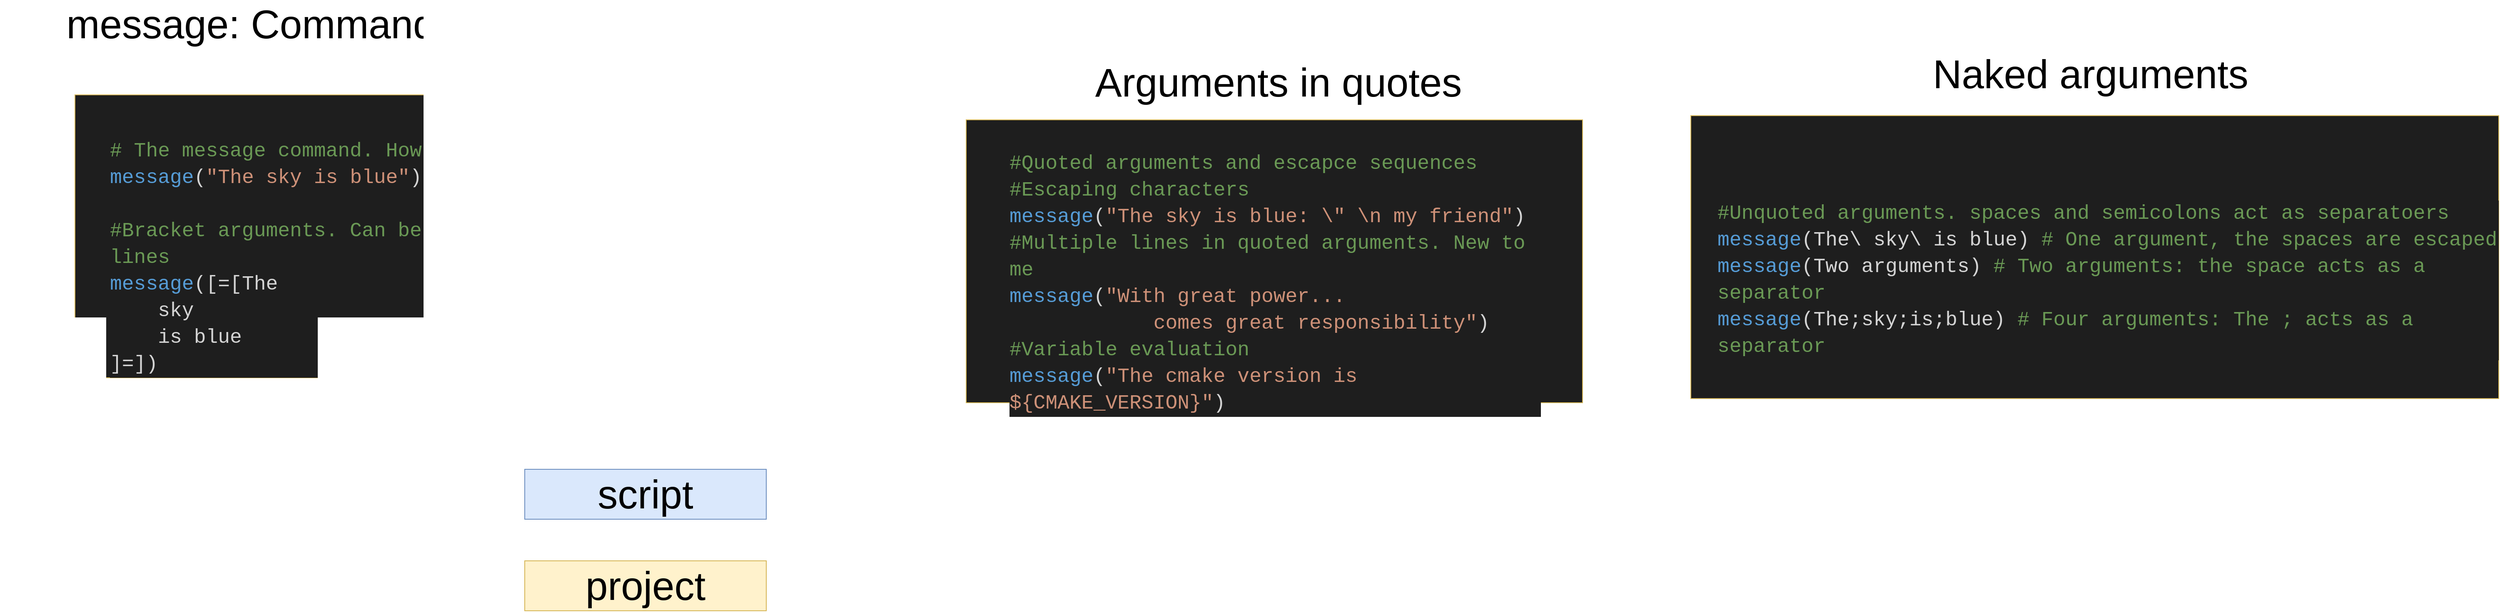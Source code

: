 <mxfile version="21.2.8" type="device" pages="7">
  <diagram name="message" id="IHcsd5ZvF5kc99Htb8mc">
    <mxGraphModel dx="1418" dy="820" grid="1" gridSize="10" guides="1" tooltips="1" connect="1" arrows="1" fold="1" page="1" pageScale="1" pageWidth="3300" pageHeight="4681" math="0" shadow="0">
      <root>
        <mxCell id="0" />
        <mxCell id="1" parent="0" />
        <mxCell id="G6ttOUlKWs4wm57Annwv-8" value="" style="rounded=0;whiteSpace=wrap;html=1;fillColor=#1e1e1e;strokeColor=#d6b656;" vertex="1" parent="1">
          <mxGeometry x="2040" y="215" width="970" height="340" as="geometry" />
        </mxCell>
        <mxCell id="G6ttOUlKWs4wm57Annwv-5" value="" style="rounded=0;whiteSpace=wrap;html=1;fillColor=#1e1e1e;strokeColor=#d6b656;" vertex="1" parent="1">
          <mxGeometry x="1170" y="220" width="740" height="340" as="geometry" />
        </mxCell>
        <mxCell id="G6ttOUlKWs4wm57Annwv-3" value="" style="rounded=0;whiteSpace=wrap;html=1;fillColor=#1e1e1e;strokeColor=#d6b656;" vertex="1" parent="1">
          <mxGeometry x="100" y="190" width="820" height="340" as="geometry" />
        </mxCell>
        <mxCell id="G6ttOUlKWs4wm57Annwv-1" value="&lt;font style=&quot;font-size: 48px;&quot;&gt;message: Commands and arguments&lt;/font&gt;" style="text;html=1;strokeColor=none;fillColor=none;align=center;verticalAlign=middle;whiteSpace=wrap;rounded=0;" vertex="1" parent="1">
          <mxGeometry x="10" y="90" width="960" height="30" as="geometry" />
        </mxCell>
        <mxCell id="G6ttOUlKWs4wm57Annwv-2" value="&lt;div style=&quot;color: rgb(212, 212, 212); background-color: rgb(30, 30, 30); font-family: Consolas, &amp;quot;Courier New&amp;quot;, monospace; font-weight: normal; font-size: 24px; line-height: 32px;&quot;&gt;&lt;div&gt;&lt;span style=&quot;color: #6a9955;&quot;&gt;# The message command. How it&#39;s generally used&lt;/span&gt;&lt;/div&gt;&lt;div&gt;&lt;span style=&quot;color: #569cd6;&quot;&gt;message&lt;/span&gt;&lt;span style=&quot;color: #d4d4d4;&quot;&gt;(&lt;/span&gt;&lt;span style=&quot;color: #ce9178;&quot;&gt;&quot;The sky is blue&quot;&lt;/span&gt;&lt;span style=&quot;color: #d4d4d4;&quot;&gt;)&lt;/span&gt;&lt;/div&gt;&lt;br&gt;&lt;div&gt;&lt;span style=&quot;color: #6a9955;&quot;&gt;#Bracket arguments. Can be used to print multiple lines&lt;/span&gt;&lt;/div&gt;&lt;div&gt;&lt;span style=&quot;color: #569cd6;&quot;&gt;message&lt;/span&gt;&lt;span style=&quot;color: #d4d4d4;&quot;&gt;([=[The&lt;/span&gt;&lt;/div&gt;&lt;div&gt;&lt;span style=&quot;color: #d4d4d4;&quot;&gt;&amp;nbsp; &amp;nbsp; sky&lt;/span&gt;&lt;/div&gt;&lt;div&gt;&lt;span style=&quot;color: #d4d4d4;&quot;&gt;&amp;nbsp; &amp;nbsp; is blue&lt;/span&gt;&lt;/div&gt;&lt;div&gt;&lt;span style=&quot;color: #d4d4d4;&quot;&gt;]=])&lt;/span&gt;&lt;/div&gt;&lt;/div&gt;" style="text;whiteSpace=wrap;html=1;" vertex="1" parent="1">
          <mxGeometry x="140" y="235" width="740" height="270" as="geometry" />
        </mxCell>
        <mxCell id="G6ttOUlKWs4wm57Annwv-4" value="&lt;div style=&quot;color: rgb(212, 212, 212); background-color: rgb(30, 30, 30); font-family: Consolas, &amp;quot;Courier New&amp;quot;, monospace; font-weight: normal; font-size: 24px; line-height: 32px;&quot;&gt;&lt;div&gt;&lt;span style=&quot;color: #6a9955;&quot;&gt;#Quoted arguments and escapce sequences&lt;/span&gt;&lt;/div&gt;&lt;div&gt;&lt;span style=&quot;color: #6a9955;&quot;&gt;#Escaping characters&lt;/span&gt;&lt;/div&gt;&lt;div&gt;&lt;span style=&quot;color: #569cd6;&quot;&gt;message&lt;/span&gt;&lt;span style=&quot;color: #d4d4d4;&quot;&gt;(&lt;/span&gt;&lt;span style=&quot;color: #ce9178;&quot;&gt;&quot;The sky is blue: \&quot; \n my friend&quot;&lt;/span&gt;&lt;span style=&quot;color: #d4d4d4;&quot;&gt;)&lt;/span&gt;&lt;/div&gt;&lt;div&gt;&lt;span style=&quot;color: #6a9955;&quot;&gt;#Multiple lines in quoted arguments. New to me&lt;/span&gt;&lt;/div&gt;&lt;div&gt;&lt;span style=&quot;color: #569cd6;&quot;&gt;message&lt;/span&gt;&lt;span style=&quot;color: #d4d4d4;&quot;&gt;(&lt;/span&gt;&lt;span style=&quot;color: #ce9178;&quot;&gt;&quot;With great power... &lt;/span&gt;&lt;/div&gt;&lt;div&gt;&lt;span style=&quot;color: #ce9178;&quot;&gt;&amp;nbsp; &amp;nbsp; &amp;nbsp; &amp;nbsp; &amp;nbsp; &amp;nbsp; comes great responsibility&quot;&lt;/span&gt;&lt;span style=&quot;color: #d4d4d4;&quot;&gt;)&lt;/span&gt;&lt;/div&gt;&lt;div&gt;&lt;span style=&quot;color: #6a9955;&quot;&gt;#Variable evaluation&lt;/span&gt;&lt;/div&gt;&lt;div&gt;&lt;span style=&quot;color: #569cd6;&quot;&gt;message&lt;/span&gt;&lt;span style=&quot;color: #d4d4d4;&quot;&gt;(&lt;/span&gt;&lt;span style=&quot;color: #ce9178;&quot;&gt;&quot;The cmake version is ${CMAKE_VERSION}&quot;&lt;/span&gt;&lt;span style=&quot;color: #d4d4d4;&quot;&gt;)&lt;/span&gt;&lt;/div&gt;&lt;/div&gt;" style="text;whiteSpace=wrap;html=1;" vertex="1" parent="1">
          <mxGeometry x="1220" y="250" width="640" height="270" as="geometry" />
        </mxCell>
        <mxCell id="G6ttOUlKWs4wm57Annwv-6" value="&lt;span style=&quot;font-size: 48px;&quot;&gt;Arguments in quotes&lt;/span&gt;" style="text;html=1;strokeColor=none;fillColor=none;align=center;verticalAlign=middle;whiteSpace=wrap;rounded=0;" vertex="1" parent="1">
          <mxGeometry x="1180" y="160" width="730" height="30" as="geometry" />
        </mxCell>
        <mxCell id="G6ttOUlKWs4wm57Annwv-7" value="&lt;div style=&quot;color: rgb(212, 212, 212); background-color: rgb(30, 30, 30); font-family: Consolas, &amp;quot;Courier New&amp;quot;, monospace; font-weight: normal; font-size: 24px; line-height: 32px;&quot;&gt;&lt;div&gt;&lt;span style=&quot;color: #6a9955;&quot;&gt;#Unquoted arguments. spaces and semicolons act as separatoers&lt;/span&gt;&lt;/div&gt;&lt;div&gt;&lt;span style=&quot;color: #569cd6;&quot;&gt;message&lt;/span&gt;&lt;span style=&quot;color: #d4d4d4;&quot;&gt;(The\ sky\ is blue) &lt;/span&gt;&lt;span style=&quot;color: #6a9955;&quot;&gt;# One argument, the spaces are escaped&lt;/span&gt;&lt;/div&gt;&lt;div&gt;&lt;span style=&quot;color: #569cd6;&quot;&gt;message&lt;/span&gt;&lt;span style=&quot;color: #d4d4d4;&quot;&gt;(Two arguments) &lt;/span&gt;&lt;span style=&quot;color: #6a9955;&quot;&gt;# Two arguments: the space acts as a separator&lt;/span&gt;&lt;/div&gt;&lt;div&gt;&lt;span style=&quot;color: #569cd6;&quot;&gt;message&lt;/span&gt;&lt;span style=&quot;color: #d4d4d4;&quot;&gt;(The;sky;is;blue) &lt;/span&gt;&lt;span style=&quot;color: #6a9955;&quot;&gt;# Four arguments: The ; acts as a separator&lt;/span&gt;&lt;/div&gt;&lt;/div&gt;" style="text;whiteSpace=wrap;html=1;" vertex="1" parent="1">
          <mxGeometry x="2070" y="310" width="940" height="140" as="geometry" />
        </mxCell>
        <mxCell id="G6ttOUlKWs4wm57Annwv-9" value="&lt;span style=&quot;font-size: 48px;&quot;&gt;Naked arguments&lt;/span&gt;" style="text;html=1;strokeColor=none;fillColor=none;align=center;verticalAlign=middle;whiteSpace=wrap;rounded=0;" vertex="1" parent="1">
          <mxGeometry x="2040" y="150" width="960" height="30" as="geometry" />
        </mxCell>
        <mxCell id="G6ttOUlKWs4wm57Annwv-10" value="&lt;font style=&quot;font-size: 48px;&quot;&gt;script&lt;/font&gt;" style="rounded=0;whiteSpace=wrap;html=1;fillColor=#dae8fc;strokeColor=#6c8ebf;" vertex="1" parent="1">
          <mxGeometry x="640" y="640" width="290" height="60" as="geometry" />
        </mxCell>
        <mxCell id="G6ttOUlKWs4wm57Annwv-11" value="&lt;font style=&quot;font-size: 48px;&quot;&gt;project&lt;/font&gt;" style="rounded=0;whiteSpace=wrap;html=1;fillColor=#fff2cc;strokeColor=#d6b656;" vertex="1" parent="1">
          <mxGeometry x="640" y="750" width="290" height="60" as="geometry" />
        </mxCell>
      </root>
    </mxGraphModel>
  </diagram>
  <diagram id="JA572BowkNHkZRi4ru32" name="variables">
    <mxGraphModel dx="1418" dy="820" grid="1" gridSize="10" guides="1" tooltips="1" connect="1" arrows="1" fold="1" page="1" pageScale="1" pageWidth="3300" pageHeight="4681" math="0" shadow="0">
      <root>
        <mxCell id="0" />
        <mxCell id="1" parent="0" />
        <mxCell id="Oa1LC0uv5_4n_cJcO_TU-13" value="" style="rounded=0;whiteSpace=wrap;html=1;fillColor=#1e1e1e;strokeColor=#d6b656;" vertex="1" parent="1">
          <mxGeometry x="1300" y="840" width="1045" height="440" as="geometry" />
        </mxCell>
        <mxCell id="Oa1LC0uv5_4n_cJcO_TU-10" value="" style="rounded=0;whiteSpace=wrap;html=1;fillColor=#1e1e1e;strokeColor=#d6b656;" vertex="1" parent="1">
          <mxGeometry x="95" y="790" width="930" height="240" as="geometry" />
        </mxCell>
        <mxCell id="Oa1LC0uv5_4n_cJcO_TU-7" value="" style="rounded=0;whiteSpace=wrap;html=1;fillColor=#1e1e1e;strokeColor=#d6b656;" vertex="1" parent="1">
          <mxGeometry x="2050" y="110" width="1030" height="490" as="geometry" />
        </mxCell>
        <mxCell id="Oa1LC0uv5_4n_cJcO_TU-4" value="" style="rounded=0;whiteSpace=wrap;html=1;fillColor=#1e1e1e;strokeColor=#d6b656;" vertex="1" parent="1">
          <mxGeometry x="1260" y="110" width="660" height="490" as="geometry" />
        </mxCell>
        <mxCell id="Oa1LC0uv5_4n_cJcO_TU-1" value="" style="rounded=0;whiteSpace=wrap;html=1;fillColor=#1e1e1e;strokeColor=#d6b656;" vertex="1" parent="1">
          <mxGeometry x="100" y="110" width="1070" height="490" as="geometry" />
        </mxCell>
        <mxCell id="evEdq5Kj51u6WEfhmswQ-1" value="&lt;div style=&quot;color: rgb(212, 212, 212); background-color: rgb(30, 30, 30); font-family: Consolas, &amp;quot;Courier New&amp;quot;, monospace; font-weight: normal; font-size: 24px; line-height: 32px;&quot;&gt;&lt;div&gt;&lt;span style=&quot;color: #6a9955;&quot;&gt;#Variables may only contain alphanumeric characters and underscores: https://cmake.org/cmake/help/book/mastering-cmake/chapter/Writing%20CMakeLists%20Files.html#variables&lt;/span&gt;&lt;/div&gt;&lt;br&gt;&lt;div&gt;&lt;span style=&quot;color: #569cd6;&quot;&gt;set&lt;/span&gt;&lt;span style=&quot;color: #d4d4d4;&quot;&gt;(var_1 &lt;/span&gt;&lt;span style=&quot;color: #ce9178;&quot;&gt;&quot;Text1&quot;&lt;/span&gt;&lt;span style=&quot;color: #d4d4d4;&quot;&gt;)&lt;/span&gt;&lt;/div&gt;&lt;div&gt;&lt;span style=&quot;color: #569cd6;&quot;&gt;set&lt;/span&gt;&lt;span style=&quot;color: #d4d4d4;&quot;&gt;([[var2]] &lt;/span&gt;&lt;span style=&quot;color: #ce9178;&quot;&gt;&quot;Text2&quot;&lt;/span&gt;&lt;span style=&quot;color: #d4d4d4;&quot;&gt;)&lt;/span&gt;&lt;/div&gt;&lt;div&gt;&lt;span style=&quot;color: #569cd6;&quot;&gt;set&lt;/span&gt;&lt;span style=&quot;color: #d4d4d4;&quot;&gt;(&lt;/span&gt;&lt;span style=&quot;color: #ce9178;&quot;&gt;&quot;var3&quot;&lt;/span&gt;&lt;span style=&quot;color: #d4d4d4;&quot;&gt; &lt;/span&gt;&lt;span style=&quot;color: #ce9178;&quot;&gt;&quot;Text3&quot;&lt;/span&gt;&lt;span style=&quot;color: #d4d4d4;&quot;&gt;)&lt;/span&gt;&lt;/div&gt;&lt;br&gt;&lt;div&gt;&lt;span style=&quot;color: #569cd6;&quot;&gt;message&lt;/span&gt;&lt;span style=&quot;color: #d4d4d4;&quot;&gt;(&lt;/span&gt;&lt;span style=&quot;color: #569cd6;&quot;&gt;${var_1}&lt;/span&gt;&lt;span style=&quot;color: #d4d4d4;&quot;&gt;)&lt;/span&gt;&lt;/div&gt;&lt;div&gt;&lt;span style=&quot;color: #569cd6;&quot;&gt;message&lt;/span&gt;&lt;span style=&quot;color: #d4d4d4;&quot;&gt;(&lt;/span&gt;&lt;span style=&quot;color: #569cd6;&quot;&gt;${var2}&lt;/span&gt;&lt;span style=&quot;color: #d4d4d4;&quot;&gt;)&lt;/span&gt;&lt;/div&gt;&lt;div&gt;&lt;span style=&quot;color: #569cd6;&quot;&gt;message&lt;/span&gt;&lt;span style=&quot;color: #d4d4d4;&quot;&gt;(&lt;/span&gt;&lt;span style=&quot;color: #569cd6;&quot;&gt;${var3}&lt;/span&gt;&lt;span style=&quot;color: #d4d4d4;&quot;&gt;)&lt;/span&gt;&lt;/div&gt;&lt;br&gt;&lt;div&gt;&lt;span style=&quot;color: #6a9955;&quot;&gt;#The bracket and quoted syntax allows spaces within variable names, but it&#39;s a bad practice and I won&#39;t explore that further.&lt;/span&gt;&lt;/div&gt;&lt;/div&gt;" style="text;whiteSpace=wrap;html=1;" vertex="1" parent="1">
          <mxGeometry x="170" y="140" width="980" height="450" as="geometry" />
        </mxCell>
        <mxCell id="Oa1LC0uv5_4n_cJcO_TU-2" value="&lt;font style=&quot;font-size: 48px;&quot;&gt;Declaring variables&lt;/font&gt;" style="text;html=1;strokeColor=none;fillColor=none;align=center;verticalAlign=middle;whiteSpace=wrap;rounded=0;" vertex="1" parent="1">
          <mxGeometry x="300" y="60" width="630" height="30" as="geometry" />
        </mxCell>
        <mxCell id="Oa1LC0uv5_4n_cJcO_TU-3" value="&lt;div style=&quot;color: rgb(212, 212, 212); background-color: rgb(30, 30, 30); font-family: Consolas, &amp;quot;Courier New&amp;quot;, monospace; font-weight: normal; font-size: 24px; line-height: 32px;&quot;&gt;&lt;div&gt;&lt;span style=&quot;color: #6a9955;&quot;&gt;#Variable references&lt;/span&gt;&lt;/div&gt;&lt;div&gt;&lt;span style=&quot;color: #569cd6;&quot;&gt;set&lt;/span&gt;&lt;span style=&quot;color: #d4d4d4;&quot;&gt;(one abc) &amp;nbsp; &amp;nbsp; &amp;nbsp; &amp;nbsp;&lt;/span&gt;&lt;span style=&quot;color: #6a9955;&quot;&gt;#abc&lt;/span&gt;&lt;/div&gt;&lt;div&gt;&lt;span style=&quot;color: #569cd6;&quot;&gt;set&lt;/span&gt;&lt;span style=&quot;color: #d4d4d4;&quot;&gt;(two &lt;/span&gt;&lt;span style=&quot;color: #569cd6;&quot;&gt;${one}&lt;/span&gt;&lt;span style=&quot;color: #d4d4d4;&quot;&gt;de) &amp;nbsp; &lt;/span&gt;&lt;span style=&quot;color: #6a9955;&quot;&gt;#abcde&lt;/span&gt;&lt;/div&gt;&lt;div&gt;&lt;span style=&quot;color: #569cd6;&quot;&gt;set&lt;/span&gt;&lt;span style=&quot;color: #d4d4d4;&quot;&gt;(three &amp;nbsp;&lt;/span&gt;&lt;span style=&quot;color: #569cd6;&quot;&gt;${two}&lt;/span&gt;&lt;span style=&quot;color: #d4d4d4;&quot;&gt; fg) &lt;/span&gt;&lt;span style=&quot;color: #6a9955;&quot;&gt;#abcde;fg&lt;/span&gt;&lt;/div&gt;&lt;div&gt;&lt;span style=&quot;color: #569cd6;&quot;&gt;set&lt;/span&gt;&lt;span style=&quot;color: #d4d4d4;&quot;&gt;(four thre) &amp;nbsp; &amp;nbsp;&lt;/span&gt;&lt;span style=&quot;color: #6a9955;&quot;&gt;#thre&lt;/span&gt;&lt;/div&gt;&lt;div&gt;&lt;span style=&quot;color: #569cd6;&quot;&gt;set&lt;/span&gt;&lt;span style=&quot;color: #d4d4d4;&quot;&gt;(five ${&lt;/span&gt;&lt;span style=&quot;color: #569cd6;&quot;&gt;${four}&lt;/span&gt;&lt;span style=&quot;color: #d4d4d4;&quot;&gt;e}) &lt;/span&gt;&lt;span style=&quot;color: #6a9955;&quot;&gt;#abcde;fg&lt;/span&gt;&lt;/div&gt;&lt;br&gt;&lt;div&gt;&lt;span style=&quot;color: #569cd6;&quot;&gt;message&lt;/span&gt;&lt;span style=&quot;color: #d4d4d4;&quot;&gt;(&lt;/span&gt;&lt;span style=&quot;color: #569cd6;&quot;&gt;${one}&lt;/span&gt;&lt;span style=&quot;color: #d4d4d4;&quot;&gt;)&lt;/span&gt;&lt;/div&gt;&lt;div&gt;&lt;span style=&quot;color: #569cd6;&quot;&gt;message&lt;/span&gt;&lt;span style=&quot;color: #d4d4d4;&quot;&gt;(&lt;/span&gt;&lt;span style=&quot;color: #569cd6;&quot;&gt;${two}&lt;/span&gt;&lt;span style=&quot;color: #d4d4d4;&quot;&gt;)&lt;/span&gt;&lt;/div&gt;&lt;div&gt;&lt;span style=&quot;color: #569cd6;&quot;&gt;message&lt;/span&gt;&lt;span style=&quot;color: #d4d4d4;&quot;&gt;(&lt;/span&gt;&lt;span style=&quot;color: #569cd6;&quot;&gt;${three}&lt;/span&gt;&lt;span style=&quot;color: #d4d4d4;&quot;&gt;)&lt;/span&gt;&lt;/div&gt;&lt;div&gt;&lt;span style=&quot;color: #569cd6;&quot;&gt;message&lt;/span&gt;&lt;span style=&quot;color: #d4d4d4;&quot;&gt;(&lt;/span&gt;&lt;span style=&quot;color: #569cd6;&quot;&gt;${four}&lt;/span&gt;&lt;span style=&quot;color: #d4d4d4;&quot;&gt;)&lt;/span&gt;&lt;/div&gt;&lt;div&gt;&lt;span style=&quot;color: #569cd6;&quot;&gt;message&lt;/span&gt;&lt;span style=&quot;color: #d4d4d4;&quot;&gt;(&lt;/span&gt;&lt;span style=&quot;color: #569cd6;&quot;&gt;${five}&lt;/span&gt;&lt;span style=&quot;color: #d4d4d4;&quot;&gt;)&lt;/span&gt;&lt;/div&gt;&lt;/div&gt;" style="text;whiteSpace=wrap;html=1;" vertex="1" parent="1">
          <mxGeometry x="1390" y="150" width="470" height="410" as="geometry" />
        </mxCell>
        <mxCell id="Oa1LC0uv5_4n_cJcO_TU-5" value="&lt;font style=&quot;font-size: 48px;&quot;&gt;Variable references&lt;/font&gt;" style="text;html=1;strokeColor=none;fillColor=none;align=center;verticalAlign=middle;whiteSpace=wrap;rounded=0;" vertex="1" parent="1">
          <mxGeometry x="1270" y="60" width="630" height="30" as="geometry" />
        </mxCell>
        <mxCell id="Oa1LC0uv5_4n_cJcO_TU-6" value="&lt;div style=&quot;color: rgb(212, 212, 212); background-color: rgb(30, 30, 30); font-family: Consolas, &amp;quot;Courier New&amp;quot;, monospace; font-weight: normal; font-size: 24px; line-height: 32px;&quot;&gt;&lt;div&gt;&lt;span style=&quot;color: #6a9955;&quot;&gt;#environment variables&lt;/span&gt;&lt;/div&gt;&lt;br&gt;&lt;div&gt;&lt;span style=&quot;color: #6a9955;&quot;&gt;#Your own environment variables will affect the running cmake instance.&lt;/span&gt;&lt;/div&gt;&lt;div&gt;&lt;span style=&quot;color: #6a9955;&quot;&gt;# They won&#39;t affect the system&lt;/span&gt;&lt;/div&gt;&lt;div&gt;&lt;span style=&quot;color: #569cd6;&quot;&gt;set&lt;/span&gt;&lt;span style=&quot;color: #d4d4d4;&quot;&gt;(ENV{MY_PATH} &lt;/span&gt;&lt;span style=&quot;color: #ce9178;&quot;&gt;&quot;C:/Program Files/parent/child/bin&quot;&lt;/span&gt;&lt;span style=&quot;color: #d4d4d4;&quot;&gt;)&lt;/span&gt;&lt;/div&gt;&lt;div&gt;&lt;span style=&quot;color: #569cd6;&quot;&gt;message&lt;/span&gt;&lt;span style=&quot;color: #d4d4d4;&quot;&gt;(&lt;/span&gt;&lt;span style=&quot;color: #569cd6;&quot;&gt;$ENV{MY_PATH}&lt;/span&gt;&lt;span style=&quot;color: #d4d4d4;&quot;&gt;)&lt;/span&gt;&lt;/div&gt;&lt;br&gt;&lt;div&gt;&lt;span style=&quot;color: #6a9955;&quot;&gt;#You can also read enviroment variables from the system&lt;/span&gt;&lt;/div&gt;&lt;div&gt;&lt;span style=&quot;color: #569cd6;&quot;&gt;message&lt;/span&gt;&lt;span style=&quot;color: #d4d4d4;&quot;&gt;(&lt;/span&gt;&lt;span style=&quot;color: #569cd6;&quot;&gt;$ENV{TMP}&lt;/span&gt;&lt;span style=&quot;color: #d4d4d4;&quot;&gt;)&lt;/span&gt;&lt;/div&gt;&lt;div&gt;&lt;span style=&quot;color: #569cd6;&quot;&gt;message&lt;/span&gt;&lt;span style=&quot;color: #d4d4d4;&quot;&gt;(&lt;/span&gt;&lt;span style=&quot;color: #569cd6;&quot;&gt;$ENV{ZES_ENABLE_SYSMAN}&lt;/span&gt;&lt;span style=&quot;color: #d4d4d4;&quot;&gt;)&lt;/span&gt;&lt;/div&gt;&lt;/div&gt;" style="text;whiteSpace=wrap;html=1;" vertex="1" parent="1">
          <mxGeometry x="2090" y="170" width="940" height="325" as="geometry" />
        </mxCell>
        <mxCell id="Oa1LC0uv5_4n_cJcO_TU-8" value="&lt;font style=&quot;font-size: 48px;&quot;&gt;Environment variables&lt;/font&gt;" style="text;html=1;strokeColor=none;fillColor=none;align=center;verticalAlign=middle;whiteSpace=wrap;rounded=0;" vertex="1" parent="1">
          <mxGeometry x="2245" y="70" width="630" height="30" as="geometry" />
        </mxCell>
        <mxCell id="Oa1LC0uv5_4n_cJcO_TU-9" value="&lt;div style=&quot;color: rgb(212, 212, 212); background-color: rgb(30, 30, 30); font-family: Consolas, &amp;quot;Courier New&amp;quot;, monospace; font-weight: normal; font-size: 24px; line-height: 32px;&quot;&gt;&lt;div&gt;&lt;span style=&quot;color: #6a9955;&quot;&gt;#Cache variables&lt;/span&gt;&lt;/div&gt;&lt;div&gt;&lt;span style=&quot;color: #569cd6;&quot;&gt;set&lt;/span&gt;&lt;span style=&quot;color: #d4d4d4;&quot;&gt;(cache_var &lt;/span&gt;&lt;span style=&quot;color: #ce9178;&quot;&gt;&quot;The value&quot;&lt;/span&gt;&lt;span style=&quot;color: #d4d4d4;&quot;&gt; &lt;/span&gt;&lt;span style=&quot;color: #569cd6;&quot;&gt;CACHE&lt;/span&gt;&lt;span style=&quot;color: #d4d4d4;&quot;&gt; &lt;/span&gt;&lt;span style=&quot;color: #569cd6;&quot;&gt;STRING&lt;/span&gt;&lt;span style=&quot;color: #d4d4d4;&quot;&gt; &lt;/span&gt;&lt;span style=&quot;color: #ce9178;&quot;&gt;&quot;This is a cache variable&quot;&lt;/span&gt;&lt;span style=&quot;color: #d4d4d4;&quot;&gt;)&lt;/span&gt;&lt;/div&gt;&lt;div&gt;&lt;span style=&quot;color: #569cd6;&quot;&gt;message&lt;/span&gt;&lt;span style=&quot;color: #d4d4d4;&quot;&gt;(&lt;/span&gt;&lt;span style=&quot;color: #569cd6;&quot;&gt;${cache_var}&lt;/span&gt;&lt;span style=&quot;color: #d4d4d4;&quot;&gt;)&lt;/span&gt;&lt;/div&gt;&lt;/div&gt;" style="text;whiteSpace=wrap;html=1;" vertex="1" parent="1">
          <mxGeometry x="120" y="840" width="1050" height="150" as="geometry" />
        </mxCell>
        <mxCell id="Oa1LC0uv5_4n_cJcO_TU-11" value="&lt;font style=&quot;font-size: 48px;&quot;&gt;CMake defined variables&lt;/font&gt;" style="text;html=1;strokeColor=none;fillColor=none;align=center;verticalAlign=middle;whiteSpace=wrap;rounded=0;" vertex="1" parent="1">
          <mxGeometry x="1505" y="780" width="630" height="30" as="geometry" />
        </mxCell>
        <mxCell id="Oa1LC0uv5_4n_cJcO_TU-12" value="&lt;div style=&quot;color: rgb(212, 212, 212); background-color: rgb(30, 30, 30); font-family: Consolas, &amp;quot;Courier New&amp;quot;, monospace; font-weight: normal; font-size: 24px; line-height: 32px;&quot;&gt;&lt;div&gt;&lt;span style=&quot;color: #6a9955;&quot;&gt;#CMake defined variables&lt;/span&gt;&lt;/div&gt;&lt;div&gt;&lt;span style=&quot;color: #6a9955;&quot;&gt;#https://cmake.org/cmake/help/latest/manual/cmake-variables.7.html&lt;/span&gt;&lt;/div&gt;&lt;div&gt;&lt;span style=&quot;color: #6a9955;&quot;&gt;#Keep in mind that some variables don&#39;t work on scripts. They are project oriented and work when you set up a project with a proper CMakeLists.txt file.&lt;/span&gt;&lt;/div&gt;&lt;br&gt;&lt;div&gt;&lt;span style=&quot;color: #6a9955;&quot;&gt;#Print the cmake version&lt;/span&gt;&lt;/div&gt;&lt;div&gt;&lt;span style=&quot;color: #569cd6;&quot;&gt;message&lt;/span&gt;&lt;span style=&quot;color: #d4d4d4;&quot;&gt;(&lt;/span&gt;&lt;span style=&quot;color: #569cd6;&quot;&gt;${CMAKE_VERSION}&lt;/span&gt;&lt;span style=&quot;color: #d4d4d4;&quot;&gt;)&lt;/span&gt;&lt;/div&gt;&lt;div&gt;&lt;span style=&quot;color: #6a9955;&quot;&gt;#Print the location of the cmake executable&lt;/span&gt;&lt;/div&gt;&lt;div&gt;&lt;span style=&quot;color: #569cd6;&quot;&gt;message&lt;/span&gt;&lt;span style=&quot;color: #d4d4d4;&quot;&gt;(&lt;/span&gt;&lt;span style=&quot;color: #569cd6;&quot;&gt;${CMAKE_COMMAND}&lt;/span&gt;&lt;span style=&quot;color: #d4d4d4;&quot;&gt;)&lt;/span&gt;&lt;/div&gt;&lt;div&gt;&lt;span style=&quot;color: #6a9955;&quot;&gt;#Print the location of the current list file&lt;/span&gt;&lt;/div&gt;&lt;div&gt;&lt;span style=&quot;color: #569cd6;&quot;&gt;message&lt;/span&gt;&lt;span style=&quot;color: #d4d4d4;&quot;&gt;(&lt;/span&gt;&lt;span style=&quot;color: #569cd6;&quot;&gt;${CMAKE_CURRENT_LIST_FILE}&lt;/span&gt;&lt;span style=&quot;color: #d4d4d4;&quot;&gt;)&lt;/span&gt;&lt;/div&gt;&lt;/div&gt;" style="text;whiteSpace=wrap;html=1;" vertex="1" parent="1">
          <mxGeometry x="1345" y="860" width="950" height="390" as="geometry" />
        </mxCell>
        <mxCell id="Oa1LC0uv5_4n_cJcO_TU-14" value="&lt;font style=&quot;font-size: 48px;&quot;&gt;Cache variables&lt;/font&gt;" style="text;html=1;strokeColor=none;fillColor=none;align=center;verticalAlign=middle;whiteSpace=wrap;rounded=0;" vertex="1" parent="1">
          <mxGeometry x="210" y="740" width="630" height="30" as="geometry" />
        </mxCell>
      </root>
    </mxGraphModel>
  </diagram>
  <diagram id="lM8vf7Lau-bTuLue_J_X" name="list_option">
    <mxGraphModel dx="1418" dy="820" grid="1" gridSize="10" guides="1" tooltips="1" connect="1" arrows="1" fold="1" page="1" pageScale="1" pageWidth="3300" pageHeight="4681" math="0" shadow="0">
      <root>
        <mxCell id="0" />
        <mxCell id="1" parent="0" />
        <mxCell id="Lg4qSUDhpVWdubXCZnyr-3" value="" style="rounded=0;whiteSpace=wrap;html=1;fillColor=#1e1e1e;strokeColor=#d6b656;" vertex="1" parent="1">
          <mxGeometry x="1480" y="390" width="800" height="310" as="geometry" />
        </mxCell>
        <mxCell id="oBccToiksqUeeYF5vJGr-1" value="" style="rounded=0;whiteSpace=wrap;html=1;fillColor=#1e1e1e;strokeColor=#d6b656;" vertex="1" parent="1">
          <mxGeometry x="130" y="110" width="940" height="770" as="geometry" />
        </mxCell>
        <mxCell id="Mend-SO37Bl0fgiHnTZr-1" value="&lt;div style=&quot;color: rgb(212, 212, 212); background-color: rgb(30, 30, 30); font-family: Consolas, &amp;quot;Courier New&amp;quot;, monospace; font-weight: normal; font-size: 24px; line-height: 32px;&quot;&gt;&lt;div&gt;&lt;span style=&quot;color: #6a9955;&quot;&gt;#Working with lists&lt;/span&gt;&lt;/div&gt;&lt;div&gt;&lt;span style=&quot;color: #569cd6;&quot;&gt;set&lt;/span&gt;&lt;span style=&quot;color: #d4d4d4;&quot;&gt;(STUDENTS1 Steve Morion Dave) &lt;/span&gt;&lt;span style=&quot;color: #6a9955;&quot;&gt;# A list of several elements&lt;/span&gt;&lt;/div&gt;&lt;div&gt;&lt;span style=&quot;color: #569cd6;&quot;&gt;set&lt;/span&gt;&lt;span style=&quot;color: #d4d4d4;&quot;&gt;(STUDENTS2 Curly;Boe;Victor;John) &lt;/span&gt;&lt;span style=&quot;color: #6a9955;&quot;&gt;# A list of several elements&lt;/span&gt;&lt;/div&gt;&lt;div&gt;&lt;span style=&quot;color: #569cd6;&quot;&gt;set&lt;/span&gt;&lt;span style=&quot;color: #d4d4d4;&quot;&gt;(STUDENTS3 &lt;/span&gt;&lt;span style=&quot;color: #ce9178;&quot;&gt;&quot;Mary Lily Domz&quot;&lt;/span&gt;&lt;span style=&quot;color: #d4d4d4;&quot;&gt;) &lt;/span&gt;&lt;span style=&quot;color: #6a9955;&quot;&gt;# One string&lt;/span&gt;&lt;/div&gt;&lt;br&gt;&lt;div&gt;&lt;span style=&quot;color: #569cd6;&quot;&gt;message&lt;/span&gt;&lt;span style=&quot;color: #d4d4d4;&quot;&gt;(&lt;/span&gt;&lt;span style=&quot;color: #569cd6;&quot;&gt;${STUDENTS1}&lt;/span&gt;&lt;span style=&quot;color: #d4d4d4;&quot;&gt;)&lt;/span&gt;&lt;/div&gt;&lt;div&gt;&lt;span style=&quot;color: #569cd6;&quot;&gt;message&lt;/span&gt;&lt;span style=&quot;color: #d4d4d4;&quot;&gt;(&lt;/span&gt;&lt;span style=&quot;color: #569cd6;&quot;&gt;${STUDENTS2}&lt;/span&gt;&lt;span style=&quot;color: #d4d4d4;&quot;&gt;)&lt;/span&gt;&lt;/div&gt;&lt;div&gt;&lt;span style=&quot;color: #569cd6;&quot;&gt;message&lt;/span&gt;&lt;span style=&quot;color: #d4d4d4;&quot;&gt;(&lt;/span&gt;&lt;span style=&quot;color: #569cd6;&quot;&gt;${STUDENTS3}&lt;/span&gt;&lt;span style=&quot;color: #d4d4d4;&quot;&gt;)&lt;/span&gt;&lt;/div&gt;&lt;br&gt;&lt;div&gt;&lt;span style=&quot;color: #569cd6;&quot;&gt;list&lt;/span&gt;&lt;span style=&quot;color: #d4d4d4;&quot;&gt;(LENGTH STUDENTS1 STUDENTS1_LENGTH)&lt;/span&gt;&lt;/div&gt;&lt;div&gt;&lt;span style=&quot;color: #569cd6;&quot;&gt;message&lt;/span&gt;&lt;span style=&quot;color: #d4d4d4;&quot;&gt;(&lt;/span&gt;&lt;span style=&quot;color: #ce9178;&quot;&gt;&quot;STUDENTS1 has ${STUDENTS1_LENGTH} elements&quot;&lt;/span&gt;&lt;span style=&quot;color: #d4d4d4;&quot;&gt;)&lt;/span&gt;&lt;/div&gt;&lt;br&gt;&lt;div&gt;&lt;span style=&quot;color: #569cd6;&quot;&gt;list&lt;/span&gt;&lt;span style=&quot;color: #d4d4d4;&quot;&gt;(APPEND STUDENTS2 &lt;/span&gt;&lt;span style=&quot;color: #ce9178;&quot;&gt;&quot;Kurk&quot;&lt;/span&gt;&lt;span style=&quot;color: #d4d4d4;&quot;&gt;)&lt;/span&gt;&lt;/div&gt;&lt;br&gt;&lt;div&gt;&lt;span style=&quot;color: #569cd6;&quot;&gt;list&lt;/span&gt;&lt;span style=&quot;color: #d4d4d4;&quot;&gt;(LENGTH STUDENTS2 STUDENTS2_LENGTH)&lt;/span&gt;&lt;/div&gt;&lt;div&gt;&lt;span style=&quot;color: #569cd6;&quot;&gt;message&lt;/span&gt;&lt;span style=&quot;color: #d4d4d4;&quot;&gt;(&lt;/span&gt;&lt;span style=&quot;color: #ce9178;&quot;&gt;&quot;STUDENTS2 has ${STUDENTS2_LENGTH} elements&quot;&lt;/span&gt;&lt;span style=&quot;color: #d4d4d4;&quot;&gt;)&lt;/span&gt;&lt;/div&gt;&lt;br&gt;&lt;div&gt;&lt;span style=&quot;color: #569cd6;&quot;&gt;list&lt;/span&gt;&lt;span style=&quot;color: #d4d4d4;&quot;&gt;(LENGTH STUDENTS3 STUDENTS3_LENGTH)&lt;/span&gt;&lt;/div&gt;&lt;div&gt;&lt;span style=&quot;color: #569cd6;&quot;&gt;message&lt;/span&gt;&lt;span style=&quot;color: #d4d4d4;&quot;&gt;(&lt;/span&gt;&lt;span style=&quot;color: #ce9178;&quot;&gt;&quot;STUDENTS3 has ${STUDENTS3_LENGTH} elements&quot;&lt;/span&gt;&lt;span style=&quot;color: #d4d4d4;&quot;&gt;)&lt;/span&gt;&lt;/div&gt;&lt;br&gt;&lt;div&gt;&lt;span style=&quot;color: #569cd6;&quot;&gt;list&lt;/span&gt;&lt;span style=&quot;color: #d4d4d4;&quot;&gt;(GET STUDENTS2 2 &amp;nbsp;THE_LEADER)&lt;/span&gt;&lt;/div&gt;&lt;div&gt;&lt;span style=&quot;color: #569cd6;&quot;&gt;message&lt;/span&gt;&lt;span style=&quot;color: #d4d4d4;&quot;&gt;(&lt;/span&gt;&lt;span style=&quot;color: #ce9178;&quot;&gt;&quot;The leader is ${THE_LEADER}&quot;&lt;/span&gt;&lt;span style=&quot;color: #d4d4d4;&quot;&gt;)&lt;/span&gt;&lt;/div&gt;&lt;/div&gt;" style="text;whiteSpace=wrap;html=1;" vertex="1" parent="1">
          <mxGeometry x="160" y="130" width="890" height="750" as="geometry" />
        </mxCell>
        <mxCell id="Lg4qSUDhpVWdubXCZnyr-1" value="&lt;font style=&quot;font-size: 48px;&quot;&gt;Working with lists&lt;/font&gt;" style="text;html=1;strokeColor=none;fillColor=none;align=center;verticalAlign=middle;whiteSpace=wrap;rounded=0;" vertex="1" parent="1">
          <mxGeometry x="300" y="60" width="630" height="30" as="geometry" />
        </mxCell>
        <mxCell id="Lg4qSUDhpVWdubXCZnyr-2" value="&lt;div style=&quot;color: rgb(212, 212, 212); background-color: rgb(30, 30, 30); font-family: Consolas, &amp;quot;Courier New&amp;quot;, monospace; font-weight: normal; font-size: 24px; line-height: 32px;&quot;&gt;&lt;div&gt;&lt;span style=&quot;color: #6a9955;&quot;&gt;#The option command&lt;/span&gt;&lt;/div&gt;&lt;div&gt;&lt;span style=&quot;color: #569cd6;&quot;&gt;option&lt;/span&gt;&lt;span style=&quot;color: #d4d4d4;&quot;&gt;(OPTIMIZE &lt;/span&gt;&lt;span style=&quot;color: #ce9178;&quot;&gt;&quot;Do we want to optimize the operation?&quot;&lt;/span&gt;&lt;span style=&quot;color: #d4d4d4;&quot;&gt;)&lt;/span&gt;&lt;/div&gt;&lt;div&gt;&lt;span style=&quot;color: #569cd6;&quot;&gt;message&lt;/span&gt;&lt;span style=&quot;color: #d4d4d4;&quot;&gt;(&lt;/span&gt;&lt;span style=&quot;color: #ce9178;&quot;&gt;&quot;Are we optimizing? ${OPTIMIZE}&quot;&lt;/span&gt;&lt;span style=&quot;color: #d4d4d4;&quot;&gt;)&lt;/span&gt;&lt;/div&gt;&lt;br&gt;&lt;div&gt;&lt;span style=&quot;color: #569cd6;&quot;&gt;if&lt;/span&gt;&lt;span style=&quot;color: #d4d4d4;&quot;&gt;(OPTIMIZE)&lt;/span&gt;&lt;/div&gt;&lt;div&gt;&lt;span style=&quot;color: #569cd6;&quot;&gt;&amp;nbsp; &amp;nbsp; message&lt;/span&gt;&lt;span style=&quot;color: #d4d4d4;&quot;&gt;(&lt;/span&gt;&lt;span style=&quot;color: #ce9178;&quot;&gt;&quot;We are optimizing.&quot;&lt;/span&gt;&lt;span style=&quot;color: #d4d4d4;&quot;&gt;)&lt;/span&gt;&lt;/div&gt;&lt;div&gt;&lt;span style=&quot;color: #569cd6;&quot;&gt;endif&lt;/span&gt;&lt;span style=&quot;color: #d4d4d4;&quot;&gt;()&lt;/span&gt;&lt;/div&gt;&lt;/div&gt;" style="text;whiteSpace=wrap;html=1;" vertex="1" parent="1">
          <mxGeometry x="1510" y="420" width="790" height="310" as="geometry" />
        </mxCell>
        <mxCell id="Lg4qSUDhpVWdubXCZnyr-4" value="&lt;font style=&quot;font-size: 48px;&quot;&gt;option&lt;/font&gt;" style="text;html=1;strokeColor=none;fillColor=none;align=center;verticalAlign=middle;whiteSpace=wrap;rounded=0;" vertex="1" parent="1">
          <mxGeometry x="1550" y="340" width="630" height="30" as="geometry" />
        </mxCell>
      </root>
    </mxGraphModel>
  </diagram>
  <diagram id="MgjY9Fbms7ptBK9oeSad" name="flow_control">
    <mxGraphModel dx="1418" dy="820" grid="1" gridSize="10" guides="1" tooltips="1" connect="1" arrows="1" fold="1" page="1" pageScale="1" pageWidth="3300" pageHeight="4681" math="0" shadow="0">
      <root>
        <mxCell id="0" />
        <mxCell id="1" parent="0" />
        <mxCell id="sGYoSXEd2-aoWnuSONWf-7" value="" style="rounded=0;whiteSpace=wrap;html=1;fillColor=#1e1e1e;strokeColor=#d6b656;" vertex="1" parent="1">
          <mxGeometry x="1510" y="1280" width="900" height="950" as="geometry" />
        </mxCell>
        <mxCell id="sGYoSXEd2-aoWnuSONWf-5" value="" style="rounded=0;whiteSpace=wrap;html=1;fillColor=#1e1e1e;strokeColor=#d6b656;" vertex="1" parent="1">
          <mxGeometry x="60" y="950" width="980" height="560" as="geometry" />
        </mxCell>
        <mxCell id="sGYoSXEd2-aoWnuSONWf-3" value="" style="rounded=0;whiteSpace=wrap;html=1;fillColor=#1e1e1e;strokeColor=#d6b656;" vertex="1" parent="1">
          <mxGeometry x="1300" y="260" width="1000" height="340" as="geometry" />
        </mxCell>
        <mxCell id="ccoJzOS-8qUkBXxegkcU-1" value="" style="rounded=0;whiteSpace=wrap;html=1;fillColor=#1e1e1e;strokeColor=#d6b656;" vertex="1" parent="1">
          <mxGeometry x="120" y="90" width="1010" height="700" as="geometry" />
        </mxCell>
        <mxCell id="dFk3yWdB3Tid07NRluID-1" value="&lt;div style=&quot;color: rgb(212, 212, 212); background-color: rgb(30, 30, 30); font-family: Consolas, &amp;quot;Courier New&amp;quot;, monospace; font-weight: normal; font-size: 24px; line-height: 32px;&quot;&gt;&lt;div&gt;&lt;span style=&quot;color: #6a9955;&quot;&gt;#The if command&lt;/span&gt;&lt;/div&gt;&lt;div&gt;&lt;span style=&quot;color: #6a9955;&quot;&gt;#https://cmake.org/cmake/help/latest/command/if.html&lt;/span&gt;&lt;/div&gt;&lt;br&gt;&lt;div&gt;&lt;span style=&quot;color: #6a9955;&quot;&gt;#[==[&lt;/span&gt;&lt;/div&gt;&lt;br&gt;&lt;div&gt;&lt;span style=&quot;color: #6a9955;&quot;&gt;Conditions with the if command&lt;/span&gt;&lt;/div&gt;&lt;div&gt;&lt;span style=&quot;color: #6a9955;&quot;&gt;&amp;nbsp; &amp;nbsp; . Generally, you pass the non dereferenced variable as a condition to the if command&lt;/span&gt;&lt;/div&gt;&lt;div&gt;&lt;span style=&quot;color: #6a9955;&quot;&gt;&amp;nbsp; &amp;nbsp; . &amp;nbsp;Here is my understanding of the command:&lt;/span&gt;&lt;/div&gt;&lt;div&gt;&lt;span style=&quot;color: #6a9955;&quot;&gt;&amp;nbsp; &amp;nbsp; &amp;nbsp; &amp;nbsp; . If the variable is undefined: evaluate to false&lt;/span&gt;&lt;/div&gt;&lt;div&gt;&lt;span style=&quot;color: #6a9955;&quot;&gt;&amp;nbsp; &amp;nbsp; &amp;nbsp; &amp;nbsp; . If the variable is defined and set to false: evaluate to false&lt;/span&gt;&lt;/div&gt;&lt;div&gt;&lt;span style=&quot;color: #6a9955;&quot;&gt;&amp;nbsp; &amp;nbsp; &amp;nbsp; &amp;nbsp; . Otherwise evaluate to true&lt;/span&gt;&lt;/div&gt;&lt;div&gt;&lt;span style=&quot;color: #6a9955;&quot;&gt;#]==]&lt;/span&gt;&lt;/div&gt;&lt;br&gt;&lt;div&gt;&lt;span style=&quot;color: #569cd6;&quot;&gt;set&lt;/span&gt;&lt;span style=&quot;color: #d4d4d4;&quot;&gt;(VAR1 &lt;/span&gt;&lt;span style=&quot;color: #569cd6;&quot;&gt;TRUE&lt;/span&gt;&lt;span style=&quot;color: #d4d4d4;&quot;&gt;)&lt;/span&gt;&lt;/div&gt;&lt;div&gt;&lt;span style=&quot;color: #569cd6;&quot;&gt;if&lt;/span&gt;&lt;span style=&quot;color: #d4d4d4;&quot;&gt;(VAR1)&lt;/span&gt;&lt;/div&gt;&lt;div&gt;&lt;span style=&quot;color: #569cd6;&quot;&gt;&amp;nbsp; &amp;nbsp; message&lt;/span&gt;&lt;span style=&quot;color: #d4d4d4;&quot;&gt;(&lt;/span&gt;&lt;span style=&quot;color: #ce9178;&quot;&gt;&quot;VAR1 is true&quot;&lt;/span&gt;&lt;span style=&quot;color: #d4d4d4;&quot;&gt;)&lt;/span&gt;&lt;/div&gt;&lt;div&gt;&lt;span style=&quot;color: #569cd6;&quot;&gt;else&lt;/span&gt;&lt;span style=&quot;color: #d4d4d4;&quot;&gt;()&lt;/span&gt;&lt;/div&gt;&lt;div&gt;&lt;span style=&quot;color: #569cd6;&quot;&gt;&amp;nbsp; &amp;nbsp; message&lt;/span&gt;&lt;span style=&quot;color: #d4d4d4;&quot;&gt;(&lt;/span&gt;&lt;span style=&quot;color: #ce9178;&quot;&gt;&quot;VAR1 is false&quot;&lt;/span&gt;&lt;span style=&quot;color: #d4d4d4;&quot;&gt;)&lt;/span&gt;&lt;/div&gt;&lt;div&gt;&lt;span style=&quot;color: #569cd6;&quot;&gt;endif&lt;/span&gt;&lt;span style=&quot;color: #d4d4d4;&quot;&gt;()&lt;/span&gt;&lt;/div&gt;&lt;/div&gt;" style="text;whiteSpace=wrap;html=1;" vertex="1" parent="1">
          <mxGeometry x="140" y="120" width="970" height="660" as="geometry" />
        </mxCell>
        <mxCell id="sGYoSXEd2-aoWnuSONWf-1" value="&lt;font style=&quot;font-size: 48px;&quot;&gt;The if command&lt;/font&gt;" style="text;html=1;strokeColor=none;fillColor=none;align=center;verticalAlign=middle;whiteSpace=wrap;rounded=0;" vertex="1" parent="1">
          <mxGeometry x="290" y="40" width="630" height="30" as="geometry" />
        </mxCell>
        <mxCell id="sGYoSXEd2-aoWnuSONWf-2" value="&lt;div style=&quot;color: rgb(212, 212, 212); background-color: rgb(30, 30, 30); font-family: Consolas, &amp;quot;Courier New&amp;quot;, monospace; font-weight: normal; font-size: 24px; line-height: 32px;&quot;&gt;&lt;div&gt;&lt;span style=&quot;color: #6a9955;&quot;&gt;#Directly passing TRUE or FALSE in an if command&lt;/span&gt;&lt;/div&gt;&lt;div&gt;&lt;span style=&quot;color: #6a9955;&quot;&gt;#The only way I can get this to print &quot;VAR2 is true&quot; is to set VAR2 to 1&lt;/span&gt;&lt;/div&gt;&lt;div&gt;&lt;span style=&quot;color: #6a9955;&quot;&gt;#We keep this in mind and move on for now. Avoid in practice&lt;/span&gt;&lt;/div&gt;&lt;div&gt;&lt;span style=&quot;color: #569cd6;&quot;&gt;set&lt;/span&gt;&lt;span style=&quot;color: #d4d4d4;&quot;&gt;(VAR2 1)&lt;/span&gt;&lt;/div&gt;&lt;div&gt;&lt;span style=&quot;color: #569cd6;&quot;&gt;if&lt;/span&gt;&lt;span style=&quot;color: #d4d4d4;&quot;&gt;(&lt;/span&gt;&lt;span style=&quot;color: #569cd6;&quot;&gt;${VAR2}&lt;/span&gt;&lt;span style=&quot;color: #d4d4d4;&quot;&gt;)&lt;/span&gt;&lt;/div&gt;&lt;div&gt;&lt;span style=&quot;color: #569cd6;&quot;&gt;&amp;nbsp; &amp;nbsp; message&lt;/span&gt;&lt;span style=&quot;color: #d4d4d4;&quot;&gt;(&lt;/span&gt;&lt;span style=&quot;color: #ce9178;&quot;&gt;&quot;VAR2 is true&quot;&lt;/span&gt;&lt;span style=&quot;color: #d4d4d4;&quot;&gt;)&lt;/span&gt;&lt;/div&gt;&lt;div&gt;&lt;span style=&quot;color: #569cd6;&quot;&gt;else&lt;/span&gt;&lt;span style=&quot;color: #d4d4d4;&quot;&gt;()&lt;/span&gt;&lt;/div&gt;&lt;div&gt;&lt;span style=&quot;color: #569cd6;&quot;&gt;&amp;nbsp; &amp;nbsp; message&lt;/span&gt;&lt;span style=&quot;color: #d4d4d4;&quot;&gt;(&lt;/span&gt;&lt;span style=&quot;color: #ce9178;&quot;&gt;&quot;VAR2 is false&quot;&lt;/span&gt;&lt;span style=&quot;color: #d4d4d4;&quot;&gt;)&lt;/span&gt;&lt;/div&gt;&lt;div&gt;&lt;span style=&quot;color: #569cd6;&quot;&gt;endif&lt;/span&gt;&lt;span style=&quot;color: #d4d4d4;&quot;&gt;()&lt;/span&gt;&lt;/div&gt;&lt;/div&gt;" style="text;whiteSpace=wrap;html=1;" vertex="1" parent="1">
          <mxGeometry x="1320" y="280" width="960" height="300" as="geometry" />
        </mxCell>
        <mxCell id="sGYoSXEd2-aoWnuSONWf-4" value="&lt;div style=&quot;color: rgb(212, 212, 212); background-color: rgb(30, 30, 30); font-family: Consolas, &amp;quot;Courier New&amp;quot;, monospace; font-weight: normal; font-size: 24px; line-height: 32px;&quot;&gt;&lt;div&gt;&lt;span style=&quot;color: #6a9955;&quot;&gt;#Variable expansion cmake docs: &lt;/span&gt;&lt;/div&gt;&lt;div&gt;&lt;span style=&quot;color: #6a9955;&quot;&gt;#https://cmake.org/cmake/help/latest/command/if.html#variable-expansion&lt;/span&gt;&lt;/div&gt;&lt;br&gt;&lt;div&gt;&lt;span style=&quot;color: #569cd6;&quot;&gt;set&lt;/span&gt;&lt;span style=&quot;color: #d4d4d4;&quot;&gt;(var1 &lt;/span&gt;&lt;span style=&quot;color: #569cd6;&quot;&gt;OFF&lt;/span&gt;&lt;span style=&quot;color: #d4d4d4;&quot;&gt;)&lt;/span&gt;&lt;/div&gt;&lt;div&gt;&lt;span style=&quot;color: #569cd6;&quot;&gt;set&lt;/span&gt;&lt;span style=&quot;color: #d4d4d4;&quot;&gt;(var2 &lt;/span&gt;&lt;span style=&quot;color: #ce9178;&quot;&gt;&quot;var1&quot;&lt;/span&gt;&lt;span style=&quot;color: #d4d4d4;&quot;&gt;)&lt;/span&gt;&lt;/div&gt;&lt;div&gt;&lt;span style=&quot;color: #569cd6;&quot;&gt;if&lt;/span&gt;&lt;span style=&quot;color: #d4d4d4;&quot;&gt;(&lt;/span&gt;&lt;span style=&quot;color: #569cd6;&quot;&gt;${var2}&lt;/span&gt;&lt;span style=&quot;color: #d4d4d4;&quot;&gt;)&lt;/span&gt;&lt;/div&gt;&lt;div&gt;&lt;span style=&quot;color: #569cd6;&quot;&gt;&amp;nbsp; &amp;nbsp; message&lt;/span&gt;&lt;span style=&quot;color: #d4d4d4;&quot;&gt;(&lt;/span&gt;&lt;span style=&quot;color: #ce9178;&quot;&gt;&quot;var2 is true&quot;&lt;/span&gt;&lt;span style=&quot;color: #d4d4d4;&quot;&gt;)&lt;/span&gt;&lt;/div&gt;&lt;div&gt;&lt;span style=&quot;color: #569cd6;&quot;&gt;else&lt;/span&gt;&lt;span style=&quot;color: #d4d4d4;&quot;&gt;()&lt;/span&gt;&lt;/div&gt;&lt;div&gt;&lt;span style=&quot;color: #569cd6;&quot;&gt;&amp;nbsp; &amp;nbsp; message&lt;/span&gt;&lt;span style=&quot;color: #d4d4d4;&quot;&gt;(&lt;/span&gt;&lt;span style=&quot;color: #ce9178;&quot;&gt;&quot;var2 is false&quot;&lt;/span&gt;&lt;span style=&quot;color: #d4d4d4;&quot;&gt;)&lt;/span&gt;&lt;/div&gt;&lt;div&gt;&lt;span style=&quot;color: #569cd6;&quot;&gt;endif&lt;/span&gt;&lt;span style=&quot;color: #d4d4d4;&quot;&gt;()&lt;/span&gt;&lt;/div&gt;&lt;br&gt;&lt;div&gt;&lt;span style=&quot;color: #569cd6;&quot;&gt;if&lt;/span&gt;&lt;span style=&quot;color: #d4d4d4;&quot;&gt;(var2)&lt;/span&gt;&lt;/div&gt;&lt;div&gt;&lt;span style=&quot;color: #569cd6;&quot;&gt;&amp;nbsp; &amp;nbsp; message&lt;/span&gt;&lt;span style=&quot;color: #d4d4d4;&quot;&gt;(&lt;/span&gt;&lt;span style=&quot;color: #ce9178;&quot;&gt;&quot;var2 is true&quot;&lt;/span&gt;&lt;span style=&quot;color: #d4d4d4;&quot;&gt;)&lt;/span&gt;&lt;/div&gt;&lt;div&gt;&lt;span style=&quot;color: #569cd6;&quot;&gt;else&lt;/span&gt;&lt;span style=&quot;color: #d4d4d4;&quot;&gt;()&lt;/span&gt;&lt;/div&gt;&lt;div&gt;&lt;span style=&quot;color: #569cd6;&quot;&gt;&amp;nbsp; &amp;nbsp; message&lt;/span&gt;&lt;span style=&quot;color: #d4d4d4;&quot;&gt;(&lt;/span&gt;&lt;span style=&quot;color: #ce9178;&quot;&gt;&quot;var2 is false&quot;&lt;/span&gt;&lt;span style=&quot;color: #d4d4d4;&quot;&gt;)&lt;/span&gt;&lt;/div&gt;&lt;div&gt;&lt;span style=&quot;color: #569cd6;&quot;&gt;endif&lt;/span&gt;&lt;span style=&quot;color: #d4d4d4;&quot;&gt;()&lt;/span&gt;&lt;/div&gt;&lt;/div&gt;" style="text;whiteSpace=wrap;html=1;" vertex="1" parent="1">
          <mxGeometry x="80" y="970" width="940" height="520" as="geometry" />
        </mxCell>
        <mxCell id="sGYoSXEd2-aoWnuSONWf-6" value="&lt;div style=&quot;color: rgb(212, 212, 212); background-color: rgb(30, 30, 30); font-family: Consolas, &amp;quot;Courier New&amp;quot;, monospace; font-weight: normal; font-size: 24px; line-height: 32px;&quot;&gt;&lt;div&gt;&lt;span style=&quot;color: #6a9955;&quot;&gt;#Other checks we can do&lt;/span&gt;&lt;/div&gt;&lt;div&gt;&lt;span style=&quot;color: #6a9955;&quot;&gt;#https://cmake.org/cmake/help/latest/command/if.html#comparisons&lt;/span&gt;&lt;/div&gt;&lt;br&gt;&lt;div&gt;&lt;span style=&quot;color: #6a9955;&quot;&gt;#EQUAL&lt;/span&gt;&lt;/div&gt;&lt;div&gt;&lt;span style=&quot;color: #569cd6;&quot;&gt;if&lt;/span&gt;&lt;span style=&quot;color: #d4d4d4;&quot;&gt;(2 &lt;/span&gt;&lt;span style=&quot;color: #569cd6;&quot;&gt;EQUAL&lt;/span&gt;&lt;span style=&quot;color: #d4d4d4;&quot;&gt; 1)&lt;/span&gt;&lt;/div&gt;&lt;div&gt;&lt;span style=&quot;color: #569cd6;&quot;&gt;&amp;nbsp; &amp;nbsp; message&lt;/span&gt;&lt;span style=&quot;color: #d4d4d4;&quot;&gt;(&lt;/span&gt;&lt;span style=&quot;color: #ce9178;&quot;&gt;&quot;2 EQUAL 1&quot;&lt;/span&gt;&lt;span style=&quot;color: #d4d4d4;&quot;&gt;)&lt;/span&gt;&lt;/div&gt;&lt;div&gt;&lt;span style=&quot;color: #569cd6;&quot;&gt;else&lt;/span&gt;&lt;span style=&quot;color: #d4d4d4;&quot;&gt;()&lt;/span&gt;&lt;/div&gt;&lt;div&gt;&lt;span style=&quot;color: #569cd6;&quot;&gt;&amp;nbsp; &amp;nbsp; message&lt;/span&gt;&lt;span style=&quot;color: #d4d4d4;&quot;&gt;(&lt;/span&gt;&lt;span style=&quot;color: #ce9178;&quot;&gt;&quot;2 NOT EQUAL 1&quot;&lt;/span&gt;&lt;span style=&quot;color: #d4d4d4;&quot;&gt;)&lt;/span&gt;&lt;/div&gt;&lt;div&gt;&lt;span style=&quot;color: #569cd6;&quot;&gt;endif&lt;/span&gt;&lt;span style=&quot;color: #d4d4d4;&quot;&gt;()&lt;/span&gt;&lt;/div&gt;&lt;br&gt;&lt;br&gt;&lt;div&gt;&lt;span style=&quot;color: #6a9955;&quot;&gt;#LESS&lt;/span&gt;&lt;/div&gt;&lt;div&gt;&lt;span style=&quot;color: #6a9955;&quot;&gt;# set(DOG 13)&lt;/span&gt;&lt;/div&gt;&lt;div&gt;&lt;span style=&quot;color: #6a9955;&quot;&gt;# set(PIG 12)&lt;/span&gt;&lt;/div&gt;&lt;br&gt;&lt;div&gt;&lt;span style=&quot;color: #569cd6;&quot;&gt;if&lt;/span&gt;&lt;span style=&quot;color: #d4d4d4;&quot;&gt;(PIG &lt;/span&gt;&lt;span style=&quot;color: #569cd6;&quot;&gt;LESS&lt;/span&gt;&lt;span style=&quot;color: #d4d4d4;&quot;&gt; DOG)&lt;/span&gt;&lt;/div&gt;&lt;div&gt;&lt;span style=&quot;color: #569cd6;&quot;&gt;&amp;nbsp; &amp;nbsp; message&lt;/span&gt;&lt;span style=&quot;color: #d4d4d4;&quot;&gt;(&lt;/span&gt;&lt;span style=&quot;color: #ce9178;&quot;&gt;&quot;PIG LESS THAN DOG&quot;&lt;/span&gt;&lt;span style=&quot;color: #d4d4d4;&quot;&gt;)&lt;/span&gt;&lt;/div&gt;&lt;div&gt;&lt;span style=&quot;color: #569cd6;&quot;&gt;else&lt;/span&gt;&lt;span style=&quot;color: #d4d4d4;&quot;&gt;()&lt;/span&gt;&lt;/div&gt;&lt;div&gt;&lt;span style=&quot;color: #569cd6;&quot;&gt;&amp;nbsp; &amp;nbsp; message&lt;/span&gt;&lt;span style=&quot;color: #d4d4d4;&quot;&gt;(&lt;/span&gt;&lt;span style=&quot;color: #ce9178;&quot;&gt;&quot;PIG NOT LESS THAN DOG&quot;&lt;/span&gt;&lt;span style=&quot;color: #d4d4d4;&quot;&gt;)&lt;/span&gt;&lt;/div&gt;&lt;div&gt;&lt;span style=&quot;color: #569cd6;&quot;&gt;endif&lt;/span&gt;&lt;span style=&quot;color: #d4d4d4;&quot;&gt;()&lt;/span&gt;&lt;/div&gt;&lt;br&gt;&lt;br&gt;&lt;div&gt;&lt;span style=&quot;color: #6a9955;&quot;&gt;#STRLESS_EQUAL&lt;/span&gt;&lt;/div&gt;&lt;div&gt;&lt;span style=&quot;color: #569cd6;&quot;&gt;if&lt;/span&gt;&lt;span style=&quot;color: #d4d4d4;&quot;&gt;(PIG STRLESS_EQUAL DOG)&lt;/span&gt;&lt;/div&gt;&lt;div&gt;&lt;span style=&quot;color: #569cd6;&quot;&gt;&amp;nbsp; &amp;nbsp; message&lt;/span&gt;&lt;span style=&quot;color: #d4d4d4;&quot;&gt;(&lt;/span&gt;&lt;span style=&quot;color: #ce9178;&quot;&gt;&quot;PIG LESS THAN OR EQUAL TO DOG&quot;&lt;/span&gt;&lt;span style=&quot;color: #d4d4d4;&quot;&gt;)&lt;/span&gt;&lt;/div&gt;&lt;div&gt;&lt;span style=&quot;color: #569cd6;&quot;&gt;else&lt;/span&gt;&lt;span style=&quot;color: #d4d4d4;&quot;&gt;()&lt;/span&gt;&lt;/div&gt;&lt;div&gt;&lt;span style=&quot;color: #569cd6;&quot;&gt;&amp;nbsp; &amp;nbsp; message&lt;/span&gt;&lt;span style=&quot;color: #d4d4d4;&quot;&gt;(&lt;/span&gt;&lt;span style=&quot;color: #ce9178;&quot;&gt;&quot;PIG NOT LESS THAN OR EQUAL TO DOG&quot;&lt;/span&gt;&lt;span style=&quot;color: #d4d4d4;&quot;&gt;)&lt;/span&gt;&lt;/div&gt;&lt;div&gt;&lt;span style=&quot;color: #569cd6;&quot;&gt;endif&lt;/span&gt;&lt;span style=&quot;color: #d4d4d4;&quot;&gt;()&lt;/span&gt;&lt;/div&gt;&lt;/div&gt;" style="text;whiteSpace=wrap;html=1;" vertex="1" parent="1">
          <mxGeometry x="1530" y="1290" width="870" height="980" as="geometry" />
        </mxCell>
      </root>
    </mxGraphModel>
  </diagram>
  <diagram id="WjzCdakYY3zmie3oHMWN" name="loops">
    <mxGraphModel dx="1418" dy="820" grid="1" gridSize="10" guides="1" tooltips="1" connect="1" arrows="1" fold="1" page="1" pageScale="1" pageWidth="3300" pageHeight="4681" math="0" shadow="0">
      <root>
        <mxCell id="0" />
        <mxCell id="1" parent="0" />
        <mxCell id="5gF48A2F2XsniXV5--mg-3" value="" style="rounded=0;whiteSpace=wrap;html=1;fillColor=#1e1e1e;strokeColor=#d6b656;" vertex="1" parent="1">
          <mxGeometry x="1180" y="120" width="810" height="670" as="geometry" />
        </mxCell>
        <mxCell id="r0crBcBK_EDh4DxW_0mZ-1" value="" style="rounded=0;whiteSpace=wrap;html=1;fillColor=#1e1e1e;strokeColor=#d6b656;" vertex="1" parent="1">
          <mxGeometry x="110" y="140" width="780" height="310" as="geometry" />
        </mxCell>
        <mxCell id="XoZ8ExECID9-sNlsnLn5-1" value="&lt;div style=&quot;color: rgb(212, 212, 212); background-color: rgb(30, 30, 30); font-family: Consolas, &amp;quot;Courier New&amp;quot;, monospace; font-weight: normal; font-size: 24px; line-height: 32px;&quot;&gt;&lt;div&gt;&lt;span style=&quot;color: #6a9955;&quot;&gt;#Foreach Loop&lt;/span&gt;&lt;/div&gt;&lt;div&gt;&lt;span style=&quot;color: #6a9955;&quot;&gt;# # Define a list of names&lt;/span&gt;&lt;/div&gt;&lt;div&gt;&lt;span style=&quot;color: #569cd6;&quot;&gt;set&lt;/span&gt;&lt;span style=&quot;color: #d4d4d4;&quot;&gt;(&lt;/span&gt;&lt;span style=&quot;color: #569cd6;&quot;&gt;names&lt;/span&gt;&lt;span style=&quot;color: #d4d4d4;&quot;&gt; &lt;/span&gt;&lt;span style=&quot;color: #ce9178;&quot;&gt;&quot;Alice&quot;&lt;/span&gt;&lt;span style=&quot;color: #d4d4d4;&quot;&gt; &lt;/span&gt;&lt;span style=&quot;color: #ce9178;&quot;&gt;&quot;Bob&quot;&lt;/span&gt;&lt;span style=&quot;color: #d4d4d4;&quot;&gt; &lt;/span&gt;&lt;span style=&quot;color: #ce9178;&quot;&gt;&quot;Charlie&quot;&lt;/span&gt;&lt;span style=&quot;color: #d4d4d4;&quot;&gt; &lt;/span&gt;&lt;span style=&quot;color: #ce9178;&quot;&gt;&quot;David&quot;&lt;/span&gt;&lt;span style=&quot;color: #d4d4d4;&quot;&gt; &lt;/span&gt;&lt;span style=&quot;color: #ce9178;&quot;&gt;&quot;Eve&quot;&lt;/span&gt;&lt;span style=&quot;color: #d4d4d4;&quot;&gt;)&lt;/span&gt;&lt;/div&gt;&lt;br&gt;&lt;div&gt;&lt;span style=&quot;color: #6a9955;&quot;&gt;# Iterate through the list of names using a foreach loop&lt;/span&gt;&lt;/div&gt;&lt;div&gt;&lt;span style=&quot;color: #569cd6;&quot;&gt;foreach&lt;/span&gt;&lt;span style=&quot;color: #d4d4d4;&quot;&gt;(&lt;/span&gt;&lt;span style=&quot;color: #569cd6;&quot;&gt;name&lt;/span&gt;&lt;span style=&quot;color: #d4d4d4;&quot;&gt; &lt;/span&gt;&lt;span style=&quot;color: #569cd6;&quot;&gt;${names}&lt;/span&gt;&lt;span style=&quot;color: #d4d4d4;&quot;&gt;)&lt;/span&gt;&lt;/div&gt;&lt;div&gt;&lt;span style=&quot;color: #569cd6;&quot;&gt;&amp;nbsp; &amp;nbsp; message&lt;/span&gt;&lt;span style=&quot;color: #d4d4d4;&quot;&gt;(&lt;/span&gt;&lt;span style=&quot;color: #ce9178;&quot;&gt;&quot;Name: ${name}&quot;&lt;/span&gt;&lt;span style=&quot;color: #d4d4d4;&quot;&gt;)&lt;/span&gt;&lt;/div&gt;&lt;div&gt;&lt;span style=&quot;color: #569cd6;&quot;&gt;endforeach&lt;/span&gt;&lt;span style=&quot;color: #d4d4d4;&quot;&gt;()&lt;/span&gt;&lt;/div&gt;&lt;/div&gt;" style="text;whiteSpace=wrap;html=1;" vertex="1" parent="1">
          <mxGeometry x="130" y="160" width="750" height="260" as="geometry" />
        </mxCell>
        <mxCell id="5gF48A2F2XsniXV5--mg-1" value="&lt;font style=&quot;font-size: 48px;&quot;&gt;foreach&lt;/font&gt;" style="text;html=1;strokeColor=none;fillColor=none;align=center;verticalAlign=middle;whiteSpace=wrap;rounded=0;" vertex="1" parent="1">
          <mxGeometry x="430" y="90" width="60" height="30" as="geometry" />
        </mxCell>
        <mxCell id="5gF48A2F2XsniXV5--mg-2" value="&lt;div style=&quot;color: rgb(212, 212, 212); background-color: rgb(30, 30, 30); font-family: Consolas, &amp;quot;Courier New&amp;quot;, monospace; font-weight: normal; font-size: 24px; line-height: 32px;&quot;&gt;&lt;div&gt;&lt;span style=&quot;color: #6a9955;&quot;&gt;#While Loop&lt;/span&gt;&lt;/div&gt;&lt;div&gt;&lt;span style=&quot;color: #6a9955;&quot;&gt;# Define a list of names&lt;/span&gt;&lt;/div&gt;&lt;div&gt;&lt;span style=&quot;color: #569cd6;&quot;&gt;set&lt;/span&gt;&lt;span style=&quot;color: #d4d4d4;&quot;&gt;(&lt;/span&gt;&lt;span style=&quot;color: #569cd6;&quot;&gt;names&lt;/span&gt;&lt;span style=&quot;color: #d4d4d4;&quot;&gt; &lt;/span&gt;&lt;span style=&quot;color: #ce9178;&quot;&gt;&quot;Alice&quot;&lt;/span&gt;&lt;span style=&quot;color: #d4d4d4;&quot;&gt; &lt;/span&gt;&lt;span style=&quot;color: #ce9178;&quot;&gt;&quot;Bob&quot;&lt;/span&gt;&lt;span style=&quot;color: #d4d4d4;&quot;&gt; &lt;/span&gt;&lt;span style=&quot;color: #ce9178;&quot;&gt;&quot;Charlie&quot;&lt;/span&gt;&lt;span style=&quot;color: #d4d4d4;&quot;&gt; &lt;/span&gt;&lt;span style=&quot;color: #ce9178;&quot;&gt;&quot;David&quot;&lt;/span&gt;&lt;span style=&quot;color: #d4d4d4;&quot;&gt; &lt;/span&gt;&lt;span style=&quot;color: #ce9178;&quot;&gt;&quot;Eve&quot;&lt;/span&gt;&lt;span style=&quot;color: #d4d4d4;&quot;&gt;)&lt;/span&gt;&lt;/div&gt;&lt;br&gt;&lt;div&gt;&lt;span style=&quot;color: #6a9955;&quot;&gt;# Get the number of names in the list&lt;/span&gt;&lt;/div&gt;&lt;div&gt;&lt;span style=&quot;color: #569cd6;&quot;&gt;list&lt;/span&gt;&lt;span style=&quot;color: #d4d4d4;&quot;&gt;(LENGTH &lt;/span&gt;&lt;span style=&quot;color: #569cd6;&quot;&gt;names&lt;/span&gt;&lt;span style=&quot;color: #d4d4d4;&quot;&gt; num_names)&lt;/span&gt;&lt;/div&gt;&lt;br&gt;&lt;div&gt;&lt;span style=&quot;color: #6a9955;&quot;&gt;# Initialize a counter variable&lt;/span&gt;&lt;/div&gt;&lt;div&gt;&lt;span style=&quot;color: #569cd6;&quot;&gt;set&lt;/span&gt;&lt;span style=&quot;color: #d4d4d4;&quot;&gt;(counter 0)&lt;/span&gt;&lt;/div&gt;&lt;br&gt;&lt;div&gt;&lt;span style=&quot;color: #6a9955;&quot;&gt;# Create a while loop to iterate through the list of names&lt;/span&gt;&lt;/div&gt;&lt;div&gt;&lt;span style=&quot;color: #569cd6;&quot;&gt;while&lt;/span&gt;&lt;span style=&quot;color: #d4d4d4;&quot;&gt;(counter &lt;/span&gt;&lt;span style=&quot;color: #569cd6;&quot;&gt;LESS&lt;/span&gt;&lt;span style=&quot;color: #d4d4d4;&quot;&gt; num_names)&lt;/span&gt;&lt;/div&gt;&lt;div&gt;&lt;span style=&quot;color: #569cd6;&quot;&gt;&amp;nbsp; &amp;nbsp; list&lt;/span&gt;&lt;span style=&quot;color: #d4d4d4;&quot;&gt;(GET &lt;/span&gt;&lt;span style=&quot;color: #569cd6;&quot;&gt;names&lt;/span&gt;&lt;span style=&quot;color: #d4d4d4;&quot;&gt; &lt;/span&gt;&lt;span style=&quot;color: #569cd6;&quot;&gt;${counter}&lt;/span&gt;&lt;span style=&quot;color: #d4d4d4;&quot;&gt; &lt;/span&gt;&lt;span style=&quot;color: #569cd6;&quot;&gt;name&lt;/span&gt;&lt;span style=&quot;color: #d4d4d4;&quot;&gt;)&lt;/span&gt;&lt;/div&gt;&lt;br&gt;&lt;div&gt;&lt;span style=&quot;color: #d4d4d4;&quot;&gt;&amp;nbsp; &amp;nbsp; &lt;/span&gt;&lt;span style=&quot;color: #6a9955;&quot;&gt;# Print the name&lt;/span&gt;&lt;/div&gt;&lt;div&gt;&lt;span style=&quot;color: #569cd6;&quot;&gt;&amp;nbsp; &amp;nbsp; message&lt;/span&gt;&lt;span style=&quot;color: #d4d4d4;&quot;&gt;(&lt;/span&gt;&lt;span style=&quot;color: #ce9178;&quot;&gt;&quot;Name: ${name}&quot;&lt;/span&gt;&lt;span style=&quot;color: #d4d4d4;&quot;&gt;)&lt;/span&gt;&lt;/div&gt;&lt;br&gt;&lt;div&gt;&lt;span style=&quot;color: #d4d4d4;&quot;&gt;&amp;nbsp; &amp;nbsp; &lt;/span&gt;&lt;span style=&quot;color: #6a9955;&quot;&gt;# Increment the counter&lt;/span&gt;&lt;/div&gt;&lt;div&gt;&lt;span style=&quot;color: #569cd6;&quot;&gt;&amp;nbsp; &amp;nbsp; math&lt;/span&gt;&lt;span style=&quot;color: #d4d4d4;&quot;&gt;(EXPR counter &lt;/span&gt;&lt;span style=&quot;color: #ce9178;&quot;&gt;&quot;${counter} + 1&quot;&lt;/span&gt;&lt;span style=&quot;color: #d4d4d4;&quot;&gt;)&lt;/span&gt;&lt;/div&gt;&lt;div&gt;&lt;span style=&quot;color: #569cd6;&quot;&gt;endwhile&lt;/span&gt;&lt;span style=&quot;color: #d4d4d4;&quot;&gt;()&lt;/span&gt;&lt;/div&gt;&lt;/div&gt;" style="text;whiteSpace=wrap;html=1;" vertex="1" parent="1">
          <mxGeometry x="1200" y="120" width="770" height="660" as="geometry" />
        </mxCell>
        <mxCell id="5gF48A2F2XsniXV5--mg-4" value="&lt;font style=&quot;font-size: 48px;&quot;&gt;while&lt;/font&gt;" style="text;html=1;strokeColor=none;fillColor=none;align=center;verticalAlign=middle;whiteSpace=wrap;rounded=0;" vertex="1" parent="1">
          <mxGeometry x="1610" y="70" width="60" height="30" as="geometry" />
        </mxCell>
      </root>
    </mxGraphModel>
  </diagram>
  <diagram id="nmkO8fuGO-srbUgAvzbJ" name="functions">
    <mxGraphModel dx="1418" dy="820" grid="1" gridSize="10" guides="1" tooltips="1" connect="1" arrows="1" fold="1" page="1" pageScale="1" pageWidth="3300" pageHeight="4681" math="0" shadow="0">
      <root>
        <mxCell id="0" />
        <mxCell id="1" parent="0" />
        <mxCell id="yFdaJYSu8_X2br-lyUkt-5" value="" style="rounded=0;whiteSpace=wrap;html=1;fillColor=#1e1e1e;strokeColor=#d6b656;" vertex="1" parent="1">
          <mxGeometry x="1570" y="1150" width="690" height="310" as="geometry" />
        </mxCell>
        <mxCell id="yFdaJYSu8_X2br-lyUkt-3" value="" style="rounded=0;whiteSpace=wrap;html=1;fillColor=#1e1e1e;strokeColor=#d6b656;" vertex="1" parent="1">
          <mxGeometry x="1580" y="450" width="670" height="650" as="geometry" />
        </mxCell>
        <mxCell id="EsLOmzRkmS6ti2QbavTl-1" value="" style="rounded=0;whiteSpace=wrap;html=1;fillColor=#1e1e1e;strokeColor=#d6b656;" vertex="1" parent="1">
          <mxGeometry x="110" y="100" width="950" height="690" as="geometry" />
        </mxCell>
        <mxCell id="p1A_nl_b4DS86s9L051Q-1" value="&lt;div style=&quot;color: rgb(212, 212, 212); background-color: rgb(30, 30, 30); font-family: Consolas, &amp;quot;Courier New&amp;quot;, monospace; font-weight: normal; font-size: 24px; line-height: 32px;&quot;&gt;&lt;div&gt;&lt;span style=&quot;color: #6a9955;&quot;&gt;# A function that mimicks the return mechanism in languages like C++&lt;/span&gt;&lt;/div&gt;&lt;div&gt;&lt;span style=&quot;color: #569cd6;&quot;&gt;function&lt;/span&gt;&lt;span style=&quot;color: #d4d4d4;&quot;&gt;(ModifyGlobalVariables VAR1 VAR2)&lt;/span&gt;&lt;/div&gt;&lt;div&gt;&lt;span style=&quot;color: #569cd6;&quot;&gt;&amp;nbsp; &amp;nbsp; set&lt;/span&gt;&lt;span style=&quot;color: #d4d4d4;&quot;&gt;(&lt;/span&gt;&lt;span style=&quot;color: #569cd6;&quot;&gt;${VAR1}&lt;/span&gt;&lt;span style=&quot;color: #d4d4d4;&quot;&gt; &lt;/span&gt;&lt;span style=&quot;color: #ce9178;&quot;&gt;&quot;New Value for VAR1&quot;&lt;/span&gt;&lt;span style=&quot;color: #d4d4d4;&quot;&gt; PARENT_SCOPE)&lt;/span&gt;&lt;/div&gt;&lt;div&gt;&lt;span style=&quot;color: #569cd6;&quot;&gt;&amp;nbsp; &amp;nbsp; set&lt;/span&gt;&lt;span style=&quot;color: #d4d4d4;&quot;&gt;(&lt;/span&gt;&lt;span style=&quot;color: #569cd6;&quot;&gt;${VAR2}&lt;/span&gt;&lt;span style=&quot;color: #d4d4d4;&quot;&gt; &lt;/span&gt;&lt;span style=&quot;color: #ce9178;&quot;&gt;&quot;New Value for VAR2&quot;&lt;/span&gt;&lt;span style=&quot;color: #d4d4d4;&quot;&gt; PARENT_SCOPE)&lt;/span&gt;&lt;/div&gt;&lt;div&gt;&lt;span style=&quot;color: #569cd6;&quot;&gt;endfunction&lt;/span&gt;&lt;span style=&quot;color: #d4d4d4;&quot;&gt;()&lt;/span&gt;&lt;/div&gt;&lt;br&gt;&lt;div&gt;&lt;span style=&quot;color: #6a9955;&quot;&gt;# Define two global variables&lt;/span&gt;&lt;/div&gt;&lt;div&gt;&lt;span style=&quot;color: #569cd6;&quot;&gt;set&lt;/span&gt;&lt;span style=&quot;color: #d4d4d4;&quot;&gt;(GLOBAL_VAR1 &lt;/span&gt;&lt;span style=&quot;color: #ce9178;&quot;&gt;&quot;Original Value for VAR1&quot;&lt;/span&gt;&lt;span style=&quot;color: #d4d4d4;&quot;&gt;)&lt;/span&gt;&lt;/div&gt;&lt;div&gt;&lt;span style=&quot;color: #569cd6;&quot;&gt;set&lt;/span&gt;&lt;span style=&quot;color: #d4d4d4;&quot;&gt;(GLOBAL_VAR2 &lt;/span&gt;&lt;span style=&quot;color: #ce9178;&quot;&gt;&quot;Original Value for VAR2&quot;&lt;/span&gt;&lt;span style=&quot;color: #d4d4d4;&quot;&gt;)&lt;/span&gt;&lt;/div&gt;&lt;br&gt;&lt;div&gt;&lt;span style=&quot;color: #569cd6;&quot;&gt;message&lt;/span&gt;&lt;span style=&quot;color: #d4d4d4;&quot;&gt;(&lt;/span&gt;&lt;span style=&quot;color: #ce9178;&quot;&gt;&quot;Before function call:&quot;&lt;/span&gt;&lt;span style=&quot;color: #d4d4d4;&quot;&gt;)&lt;/span&gt;&lt;/div&gt;&lt;div&gt;&lt;span style=&quot;color: #569cd6;&quot;&gt;message&lt;/span&gt;&lt;span style=&quot;color: #d4d4d4;&quot;&gt;(&lt;/span&gt;&lt;span style=&quot;color: #ce9178;&quot;&gt;&quot;GLOBAL_VAR1: ${GLOBAL_VAR1}&quot;&lt;/span&gt;&lt;span style=&quot;color: #d4d4d4;&quot;&gt;)&lt;/span&gt;&lt;/div&gt;&lt;div&gt;&lt;span style=&quot;color: #569cd6;&quot;&gt;message&lt;/span&gt;&lt;span style=&quot;color: #d4d4d4;&quot;&gt;(&lt;/span&gt;&lt;span style=&quot;color: #ce9178;&quot;&gt;&quot;GLOBAL_VAR2: ${GLOBAL_VAR2}&quot;&lt;/span&gt;&lt;span style=&quot;color: #d4d4d4;&quot;&gt;)&lt;/span&gt;&lt;/div&gt;&lt;br&gt;&lt;div&gt;&lt;span style=&quot;color: #6a9955;&quot;&gt;# Call the function to modify the global variables&lt;/span&gt;&lt;/div&gt;&lt;div&gt;&lt;span style=&quot;color: #d4d4d4;&quot;&gt;ModifyGlobalVariables(GLOBAL_VAR1 GLOBAL_VAR2)&lt;/span&gt;&lt;/div&gt;&lt;br&gt;&lt;div&gt;&lt;span style=&quot;color: #569cd6;&quot;&gt;message&lt;/span&gt;&lt;span style=&quot;color: #d4d4d4;&quot;&gt;(&lt;/span&gt;&lt;span style=&quot;color: #ce9178;&quot;&gt;&quot;After function call:&quot;&lt;/span&gt;&lt;span style=&quot;color: #d4d4d4;&quot;&gt;)&lt;/span&gt;&lt;/div&gt;&lt;div&gt;&lt;span style=&quot;color: #569cd6;&quot;&gt;message&lt;/span&gt;&lt;span style=&quot;color: #d4d4d4;&quot;&gt;(&lt;/span&gt;&lt;span style=&quot;color: #ce9178;&quot;&gt;&quot;GLOBAL_VAR1: ${GLOBAL_VAR1}&quot;&lt;/span&gt;&lt;span style=&quot;color: #d4d4d4;&quot;&gt;)&lt;/span&gt;&lt;/div&gt;&lt;div&gt;&lt;span style=&quot;color: #569cd6;&quot;&gt;message&lt;/span&gt;&lt;span style=&quot;color: #d4d4d4;&quot;&gt;(&lt;/span&gt;&lt;span style=&quot;color: #ce9178;&quot;&gt;&quot;GLOBAL_VAR2: ${GLOBAL_VAR2}&quot;&lt;/span&gt;&lt;span style=&quot;color: #d4d4d4;&quot;&gt;)&lt;/span&gt;&lt;/div&gt;&lt;/div&gt;" style="text;whiteSpace=wrap;html=1;" vertex="1" parent="1">
          <mxGeometry x="130" y="120" width="930" height="640" as="geometry" />
        </mxCell>
        <mxCell id="yFdaJYSu8_X2br-lyUkt-1" value="&lt;font style=&quot;font-size: 48px;&quot;&gt;returning&lt;/font&gt;" style="text;html=1;strokeColor=none;fillColor=none;align=center;verticalAlign=middle;whiteSpace=wrap;rounded=0;" vertex="1" parent="1">
          <mxGeometry x="530" y="40" width="60" height="30" as="geometry" />
        </mxCell>
        <mxCell id="yFdaJYSu8_X2br-lyUkt-2" value="&lt;div style=&quot;color: rgb(212, 212, 212); background-color: rgb(30, 30, 30); font-family: Consolas, &amp;quot;Courier New&amp;quot;, monospace; font-weight: normal; font-size: 24px; line-height: 32px;&quot;&gt;&lt;div&gt;&lt;span style=&quot;color: #6a9955;&quot;&gt;#A function that increments a variable&lt;/span&gt;&lt;/div&gt;&lt;br&gt;&lt;div&gt;&lt;span style=&quot;color: #569cd6;&quot;&gt;function&lt;/span&gt;&lt;span style=&quot;color: #d4d4d4;&quot;&gt;(IncrementVariable VAR)&lt;/span&gt;&lt;/div&gt;&lt;div&gt;&lt;span style=&quot;color: #569cd6;&quot;&gt;&amp;nbsp; &amp;nbsp; math&lt;/span&gt;&lt;span style=&quot;color: #d4d4d4;&quot;&gt;(EXPR &lt;/span&gt;&lt;span style=&quot;color: #569cd6;&quot;&gt;${VAR}&lt;/span&gt;&lt;span style=&quot;color: #d4d4d4;&quot;&gt; &lt;/span&gt;&lt;span style=&quot;color: #ce9178;&quot;&gt;&quot;${${VAR}} + 1&quot;&lt;/span&gt;&lt;span style=&quot;color: #d4d4d4;&quot;&gt;)&lt;/span&gt;&lt;/div&gt;&lt;div&gt;&lt;span style=&quot;color: #569cd6;&quot;&gt;&amp;nbsp; &amp;nbsp; set&lt;/span&gt;&lt;span style=&quot;color: #d4d4d4;&quot;&gt;(&lt;/span&gt;&lt;span style=&quot;color: #569cd6;&quot;&gt;${VAR}&lt;/span&gt;&lt;span style=&quot;color: #d4d4d4;&quot;&gt; ${&lt;/span&gt;&lt;span style=&quot;color: #569cd6;&quot;&gt;${VAR}&lt;/span&gt;&lt;span style=&quot;color: #d4d4d4;&quot;&gt;} PARENT_SCOPE)&lt;/span&gt;&lt;/div&gt;&lt;div&gt;&lt;span style=&quot;color: #569cd6;&quot;&gt;endfunction&lt;/span&gt;&lt;span style=&quot;color: #d4d4d4;&quot;&gt;()&lt;/span&gt;&lt;/div&gt;&lt;br&gt;&lt;div&gt;&lt;span style=&quot;color: #6a9955;&quot;&gt;# Define a variable&lt;/span&gt;&lt;/div&gt;&lt;div&gt;&lt;span style=&quot;color: #569cd6;&quot;&gt;set&lt;/span&gt;&lt;span style=&quot;color: #d4d4d4;&quot;&gt;(MyVariable 0)&lt;/span&gt;&lt;/div&gt;&lt;br&gt;&lt;div&gt;&lt;span style=&quot;color: #6a9955;&quot;&gt;# Call the function to increment the variable&lt;/span&gt;&lt;/div&gt;&lt;div&gt;&lt;span style=&quot;color: #d4d4d4;&quot;&gt;IncrementVariable(MyVariable)&lt;/span&gt;&lt;/div&gt;&lt;div&gt;&lt;span style=&quot;color: #6a9955;&quot;&gt;#Print the value in the variable&lt;/span&gt;&lt;/div&gt;&lt;div&gt;&lt;span style=&quot;color: #569cd6;&quot;&gt;message&lt;/span&gt;&lt;span style=&quot;color: #d4d4d4;&quot;&gt;(&lt;/span&gt;&lt;span style=&quot;color: #ce9178;&quot;&gt;&quot;MyVariable: ${MyVariable}&quot;&lt;/span&gt;&lt;span style=&quot;color: #d4d4d4;&quot;&gt;)&lt;/span&gt;&lt;/div&gt;&lt;br&gt;&lt;div&gt;&lt;span style=&quot;color: #6a9955;&quot;&gt;# Call the function to increment the variable&lt;/span&gt;&lt;/div&gt;&lt;div&gt;&lt;span style=&quot;color: #d4d4d4;&quot;&gt;IncrementVariable(MyVariable)&lt;/span&gt;&lt;/div&gt;&lt;div&gt;&lt;span style=&quot;color: #6a9955;&quot;&gt;#Print the value in the variable&lt;/span&gt;&lt;/div&gt;&lt;div&gt;&lt;span style=&quot;color: #569cd6;&quot;&gt;message&lt;/span&gt;&lt;span style=&quot;color: #d4d4d4;&quot;&gt;(&lt;/span&gt;&lt;span style=&quot;color: #ce9178;&quot;&gt;&quot;MyVariable: ${MyVariable}&quot;&lt;/span&gt;&lt;span style=&quot;color: #d4d4d4;&quot;&gt;)&lt;/span&gt;&lt;/div&gt;&lt;/div&gt;" style="text;whiteSpace=wrap;html=1;" vertex="1" parent="1">
          <mxGeometry x="1630" y="460" width="600" height="620" as="geometry" />
        </mxCell>
        <mxCell id="yFdaJYSu8_X2br-lyUkt-4" value="&lt;div style=&quot;color: rgb(212, 212, 212); background-color: rgb(30, 30, 30); font-family: Consolas, &amp;quot;Courier New&amp;quot;, monospace; font-weight: normal; font-size: 24px; line-height: 32px;&quot;&gt;&lt;div&gt;&lt;span style=&quot;color: #6a9955;&quot;&gt;# A loop that calls the IncrementVariable function twice&lt;/span&gt;&lt;/div&gt;&lt;div&gt;&lt;span style=&quot;color: #569cd6;&quot;&gt;foreach&lt;/span&gt;&lt;span style=&quot;color: #d4d4d4;&quot;&gt;(loop_var RANGE 1)&lt;/span&gt;&lt;/div&gt;&lt;div&gt;&lt;span style=&quot;color: #569cd6;&quot;&gt;&amp;nbsp; &amp;nbsp; message&lt;/span&gt;&lt;span style=&quot;color: #d4d4d4;&quot;&gt;(&lt;/span&gt;&lt;span style=&quot;color: #ce9178;&quot;&gt;&quot;loop_var: ${loop_var}&quot;&lt;/span&gt;&lt;span style=&quot;color: #d4d4d4;&quot;&gt;)&lt;/span&gt;&lt;/div&gt;&lt;div&gt;&lt;span style=&quot;color: #d4d4d4;&quot;&gt;&amp;nbsp; &amp;nbsp; IncrementVariable(MyVariable)&lt;/span&gt;&lt;/div&gt;&lt;div&gt;&lt;span style=&quot;color: #569cd6;&quot;&gt;endforeach&lt;/span&gt;&lt;span style=&quot;color: #d4d4d4;&quot;&gt;()&lt;/span&gt;&lt;/div&gt;&lt;br&gt;&lt;div&gt;&lt;span style=&quot;color: #569cd6;&quot;&gt;message&lt;/span&gt;&lt;span style=&quot;color: #d4d4d4;&quot;&gt;(&lt;/span&gt;&lt;span style=&quot;color: #ce9178;&quot;&gt;&quot;MyVariable: ${MyVariable}&quot;&lt;/span&gt;&lt;span style=&quot;color: #d4d4d4;&quot;&gt;)&lt;/span&gt;&lt;/div&gt;&lt;/div&gt;" style="text;whiteSpace=wrap;html=1;" vertex="1" parent="1">
          <mxGeometry x="1580" y="1160" width="670" height="280" as="geometry" />
        </mxCell>
        <mxCell id="yFdaJYSu8_X2br-lyUkt-6" value="&lt;font color=&quot;#c51111&quot; style=&quot;font-size: 18px;&quot;&gt;If we don&#39;t use PARENT_SCOPE??&lt;/font&gt;" style="rounded=0;whiteSpace=wrap;html=1;" vertex="1" parent="1">
          <mxGeometry x="810" y="190" width="310" height="60" as="geometry" />
        </mxCell>
      </root>
    </mxGraphModel>
  </diagram>
  <diagram id="4UfIY8-VRpDWN6aeK1tE" name="macros">
    <mxGraphModel dx="1418" dy="820" grid="1" gridSize="10" guides="1" tooltips="1" connect="1" arrows="1" fold="1" page="1" pageScale="1" pageWidth="3300" pageHeight="4681" math="0" shadow="0">
      <root>
        <mxCell id="0" />
        <mxCell id="1" parent="0" />
        <mxCell id="VFbwh2z-I3wxzvx_ZTqj-3" value="" style="rounded=0;whiteSpace=wrap;html=1;fillColor=#1e1e1e;strokeColor=#d6b656;" vertex="1" parent="1">
          <mxGeometry x="1050" y="55" width="610" height="985" as="geometry" />
        </mxCell>
        <mxCell id="VFbwh2z-I3wxzvx_ZTqj-1" value="" style="rounded=0;whiteSpace=wrap;html=1;fillColor=#1e1e1e;strokeColor=#d6b656;" vertex="1" parent="1">
          <mxGeometry x="110" y="60" width="740" height="700" as="geometry" />
        </mxCell>
        <mxCell id="6zVW2o2NoF4kBbKU-Mpy-1" value="&lt;div style=&quot;color: rgb(212, 212, 212); background-color: rgb(30, 30, 30); font-family: Consolas, &amp;quot;Courier New&amp;quot;, monospace; font-weight: normal; font-size: 24px; line-height: 32px;&quot;&gt;&lt;div&gt;&lt;span style=&quot;color: #6a9955;&quot;&gt;# A macro modifying a variable in the global scope&lt;/span&gt;&lt;/div&gt;&lt;div&gt;&lt;span style=&quot;color: #569cd6;&quot;&gt;macro&lt;/span&gt;&lt;span style=&quot;color: #d4d4d4;&quot;&gt;(ModifyGlobalVariables VAR1 VAR2)&lt;/span&gt;&lt;/div&gt;&lt;div&gt;&lt;span style=&quot;color: #569cd6;&quot;&gt;&amp;nbsp; &amp;nbsp; set&lt;/span&gt;&lt;span style=&quot;color: #d4d4d4;&quot;&gt;(&lt;/span&gt;&lt;span style=&quot;color: #569cd6;&quot;&gt;${VAR1}&lt;/span&gt;&lt;span style=&quot;color: #d4d4d4;&quot;&gt; &lt;/span&gt;&lt;span style=&quot;color: #ce9178;&quot;&gt;&quot;New Value for VAR1&quot;&lt;/span&gt;&lt;span style=&quot;color: #d4d4d4;&quot;&gt; )&lt;/span&gt;&lt;/div&gt;&lt;div&gt;&lt;span style=&quot;color: #569cd6;&quot;&gt;&amp;nbsp; &amp;nbsp; set&lt;/span&gt;&lt;span style=&quot;color: #d4d4d4;&quot;&gt;(&lt;/span&gt;&lt;span style=&quot;color: #569cd6;&quot;&gt;${VAR2}&lt;/span&gt;&lt;span style=&quot;color: #d4d4d4;&quot;&gt; &lt;/span&gt;&lt;span style=&quot;color: #ce9178;&quot;&gt;&quot;New Value for VAR2&quot;&lt;/span&gt;&lt;span style=&quot;color: #d4d4d4;&quot;&gt; )&lt;/span&gt;&lt;/div&gt;&lt;div&gt;&lt;span style=&quot;color: #569cd6;&quot;&gt;endmacro&lt;/span&gt;&lt;span style=&quot;color: #d4d4d4;&quot;&gt;()&lt;/span&gt;&lt;/div&gt;&lt;br&gt;&lt;div&gt;&lt;span style=&quot;color: #6a9955;&quot;&gt;# Define two global variables&lt;/span&gt;&lt;/div&gt;&lt;div&gt;&lt;span style=&quot;color: #569cd6;&quot;&gt;set&lt;/span&gt;&lt;span style=&quot;color: #d4d4d4;&quot;&gt;(GLOBAL_VAR1 &lt;/span&gt;&lt;span style=&quot;color: #ce9178;&quot;&gt;&quot;Original Value for VAR1&quot;&lt;/span&gt;&lt;span style=&quot;color: #d4d4d4;&quot;&gt;)&lt;/span&gt;&lt;/div&gt;&lt;div&gt;&lt;span style=&quot;color: #569cd6;&quot;&gt;set&lt;/span&gt;&lt;span style=&quot;color: #d4d4d4;&quot;&gt;(GLOBAL_VAR2 &lt;/span&gt;&lt;span style=&quot;color: #ce9178;&quot;&gt;&quot;Original Value for VAR2&quot;&lt;/span&gt;&lt;span style=&quot;color: #d4d4d4;&quot;&gt;)&lt;/span&gt;&lt;/div&gt;&lt;br&gt;&lt;div&gt;&lt;span style=&quot;color: #569cd6;&quot;&gt;message&lt;/span&gt;&lt;span style=&quot;color: #d4d4d4;&quot;&gt;(&lt;/span&gt;&lt;span style=&quot;color: #ce9178;&quot;&gt;&quot;Before mcro call:&quot;&lt;/span&gt;&lt;span style=&quot;color: #d4d4d4;&quot;&gt;)&lt;/span&gt;&lt;/div&gt;&lt;div&gt;&lt;span style=&quot;color: #569cd6;&quot;&gt;message&lt;/span&gt;&lt;span style=&quot;color: #d4d4d4;&quot;&gt;(&lt;/span&gt;&lt;span style=&quot;color: #ce9178;&quot;&gt;&quot;GLOBAL_VAR1: ${GLOBAL_VAR1}&quot;&lt;/span&gt;&lt;span style=&quot;color: #d4d4d4;&quot;&gt;)&lt;/span&gt;&lt;/div&gt;&lt;div&gt;&lt;span style=&quot;color: #569cd6;&quot;&gt;message&lt;/span&gt;&lt;span style=&quot;color: #d4d4d4;&quot;&gt;(&lt;/span&gt;&lt;span style=&quot;color: #ce9178;&quot;&gt;&quot;GLOBAL_VAR2: ${GLOBAL_VAR2}&quot;&lt;/span&gt;&lt;span style=&quot;color: #d4d4d4;&quot;&gt;)&lt;/span&gt;&lt;/div&gt;&lt;br&gt;&lt;div&gt;&lt;span style=&quot;color: #6a9955;&quot;&gt;# Call the function to modify the global variables&lt;/span&gt;&lt;/div&gt;&lt;div&gt;&lt;span style=&quot;color: #d4d4d4;&quot;&gt;ModifyGlobalVariables(GLOBAL_VAR1 GLOBAL_VAR2)&lt;/span&gt;&lt;/div&gt;&lt;br&gt;&lt;div&gt;&lt;span style=&quot;color: #569cd6;&quot;&gt;message&lt;/span&gt;&lt;span style=&quot;color: #d4d4d4;&quot;&gt;(&lt;/span&gt;&lt;span style=&quot;color: #ce9178;&quot;&gt;&quot;After macro call:&quot;&lt;/span&gt;&lt;span style=&quot;color: #d4d4d4;&quot;&gt;)&lt;/span&gt;&lt;/div&gt;&lt;div&gt;&lt;span style=&quot;color: #569cd6;&quot;&gt;message&lt;/span&gt;&lt;span style=&quot;color: #d4d4d4;&quot;&gt;(&lt;/span&gt;&lt;span style=&quot;color: #ce9178;&quot;&gt;&quot;GLOBAL_VAR1: ${GLOBAL_VAR1}&quot;&lt;/span&gt;&lt;span style=&quot;color: #d4d4d4;&quot;&gt;)&lt;/span&gt;&lt;/div&gt;&lt;div&gt;&lt;span style=&quot;color: #569cd6;&quot;&gt;message&lt;/span&gt;&lt;span style=&quot;color: #d4d4d4;&quot;&gt;(&lt;/span&gt;&lt;span style=&quot;color: #ce9178;&quot;&gt;&quot;GLOBAL_VAR2: ${GLOBAL_VAR2}&quot;&lt;/span&gt;&lt;span style=&quot;color: #d4d4d4;&quot;&gt;)&lt;/span&gt;&lt;/div&gt;&lt;/div&gt;" style="text;whiteSpace=wrap;html=1;" vertex="1" parent="1">
          <mxGeometry x="170" y="80" width="670" height="650" as="geometry" />
        </mxCell>
        <mxCell id="VFbwh2z-I3wxzvx_ZTqj-4" value="&lt;div style=&quot;color: rgb(212, 212, 212); background-color: rgb(30, 30, 30); font-family: Consolas, &amp;quot;Courier New&amp;quot;, monospace; font-weight: normal; font-size: 24px; line-height: 32px;&quot;&gt;&lt;div&gt;&lt;span style=&quot;color: #6a9955;&quot;&gt;#Set up a macro that increments a variable&lt;/span&gt;&lt;/div&gt;&lt;br&gt;&lt;div&gt;&lt;span style=&quot;color: #569cd6;&quot;&gt;macro&lt;/span&gt;&lt;span style=&quot;color: #d4d4d4;&quot;&gt;(IncrementVariable VAR)&lt;/span&gt;&lt;/div&gt;&lt;div&gt;&lt;span style=&quot;color: #569cd6;&quot;&gt;&amp;nbsp; &amp;nbsp; math&lt;/span&gt;&lt;span style=&quot;color: #d4d4d4;&quot;&gt;(EXPR &lt;/span&gt;&lt;span style=&quot;color: #569cd6;&quot;&gt;${VAR}&lt;/span&gt;&lt;span style=&quot;color: #d4d4d4;&quot;&gt; &lt;/span&gt;&lt;span style=&quot;color: #ce9178;&quot;&gt;&quot;${${VAR}} + 1&quot;&lt;/span&gt;&lt;span style=&quot;color: #d4d4d4;&quot;&gt;)&lt;/span&gt;&lt;/div&gt;&lt;div&gt;&lt;span style=&quot;color: #d4d4d4;&quot;&gt;&amp;nbsp; &amp;nbsp; &lt;/span&gt;&lt;span style=&quot;color: #6a9955;&quot;&gt;# set(${VAR} ${${VAR}} PARENT_SCOPE)&lt;/span&gt;&lt;/div&gt;&lt;div&gt;&lt;span style=&quot;color: #569cd6;&quot;&gt;endmacro&lt;/span&gt;&lt;span style=&quot;color: #d4d4d4;&quot;&gt;()&lt;/span&gt;&lt;/div&gt;&lt;br&gt;&lt;div&gt;&lt;span style=&quot;color: #6a9955;&quot;&gt;# Define a variable&lt;/span&gt;&lt;/div&gt;&lt;div&gt;&lt;span style=&quot;color: #569cd6;&quot;&gt;set&lt;/span&gt;&lt;span style=&quot;color: #d4d4d4;&quot;&gt;(MyVariable 0)&lt;/span&gt;&lt;/div&gt;&lt;br&gt;&lt;div&gt;&lt;span style=&quot;color: #6a9955;&quot;&gt;# Call the macro to increment the variable&lt;/span&gt;&lt;/div&gt;&lt;div&gt;&lt;span style=&quot;color: #d4d4d4;&quot;&gt;IncrementVariable(MyVariable)&lt;/span&gt;&lt;/div&gt;&lt;div&gt;&lt;span style=&quot;color: #6a9955;&quot;&gt;#Print the value in the variable&lt;/span&gt;&lt;/div&gt;&lt;div&gt;&lt;span style=&quot;color: #569cd6;&quot;&gt;message&lt;/span&gt;&lt;span style=&quot;color: #d4d4d4;&quot;&gt;(&lt;/span&gt;&lt;span style=&quot;color: #ce9178;&quot;&gt;&quot;MyVariable: ${MyVariable}&quot;&lt;/span&gt;&lt;span style=&quot;color: #d4d4d4;&quot;&gt;)&lt;/span&gt;&lt;/div&gt;&lt;br&gt;&lt;div&gt;&lt;span style=&quot;color: #6a9955;&quot;&gt;# Call the macro to increment the variable&lt;/span&gt;&lt;/div&gt;&lt;div&gt;&lt;span style=&quot;color: #d4d4d4;&quot;&gt;IncrementVariable(MyVariable)&lt;/span&gt;&lt;/div&gt;&lt;div&gt;&lt;span style=&quot;color: #6a9955;&quot;&gt;#Print the value in the variable&lt;/span&gt;&lt;/div&gt;&lt;div&gt;&lt;span style=&quot;color: #569cd6;&quot;&gt;message&lt;/span&gt;&lt;span style=&quot;color: #d4d4d4;&quot;&gt;(&lt;/span&gt;&lt;span style=&quot;color: #ce9178;&quot;&gt;&quot;MyVariable: ${MyVariable}&quot;&lt;/span&gt;&lt;span style=&quot;color: #d4d4d4;&quot;&gt;)&lt;/span&gt;&lt;/div&gt;&lt;br&gt;&lt;br&gt;&lt;div&gt;&lt;span style=&quot;color: #6a9955;&quot;&gt;#Write a loop that calls the IncrementVariable function twice&lt;/span&gt;&lt;/div&gt;&lt;div&gt;&lt;span style=&quot;color: #569cd6;&quot;&gt;foreach&lt;/span&gt;&lt;span style=&quot;color: #d4d4d4;&quot;&gt;(loop_var RANGE 1)&lt;/span&gt;&lt;/div&gt;&lt;div&gt;&lt;span style=&quot;color: #569cd6;&quot;&gt;&amp;nbsp; &amp;nbsp; message&lt;/span&gt;&lt;span style=&quot;color: #d4d4d4;&quot;&gt;(&lt;/span&gt;&lt;span style=&quot;color: #ce9178;&quot;&gt;&quot;loop_var: ${loop_var}&quot;&lt;/span&gt;&lt;span style=&quot;color: #d4d4d4;&quot;&gt;)&lt;/span&gt;&lt;/div&gt;&lt;div&gt;&lt;span style=&quot;color: #d4d4d4;&quot;&gt;&amp;nbsp; &amp;nbsp; IncrementVariable(MyVariable)&lt;/span&gt;&lt;/div&gt;&lt;div&gt;&lt;span style=&quot;color: #569cd6;&quot;&gt;endforeach&lt;/span&gt;&lt;span style=&quot;color: #d4d4d4;&quot;&gt;()&lt;/span&gt;&lt;/div&gt;&lt;br&gt;&lt;div&gt;&lt;span style=&quot;color: #569cd6;&quot;&gt;message&lt;/span&gt;&lt;span style=&quot;color: #d4d4d4;&quot;&gt;(&lt;/span&gt;&lt;span style=&quot;color: #ce9178;&quot;&gt;&quot;MyVariable: ${MyVariable}&quot;&lt;/span&gt;&lt;span style=&quot;color: #d4d4d4;&quot;&gt;)&lt;/span&gt;&lt;/div&gt;&lt;/div&gt;" style="text;whiteSpace=wrap;html=1;" vertex="1" parent="1">
          <mxGeometry x="1080" y="70" width="560" height="1080" as="geometry" />
        </mxCell>
      </root>
    </mxGraphModel>
  </diagram>
</mxfile>
